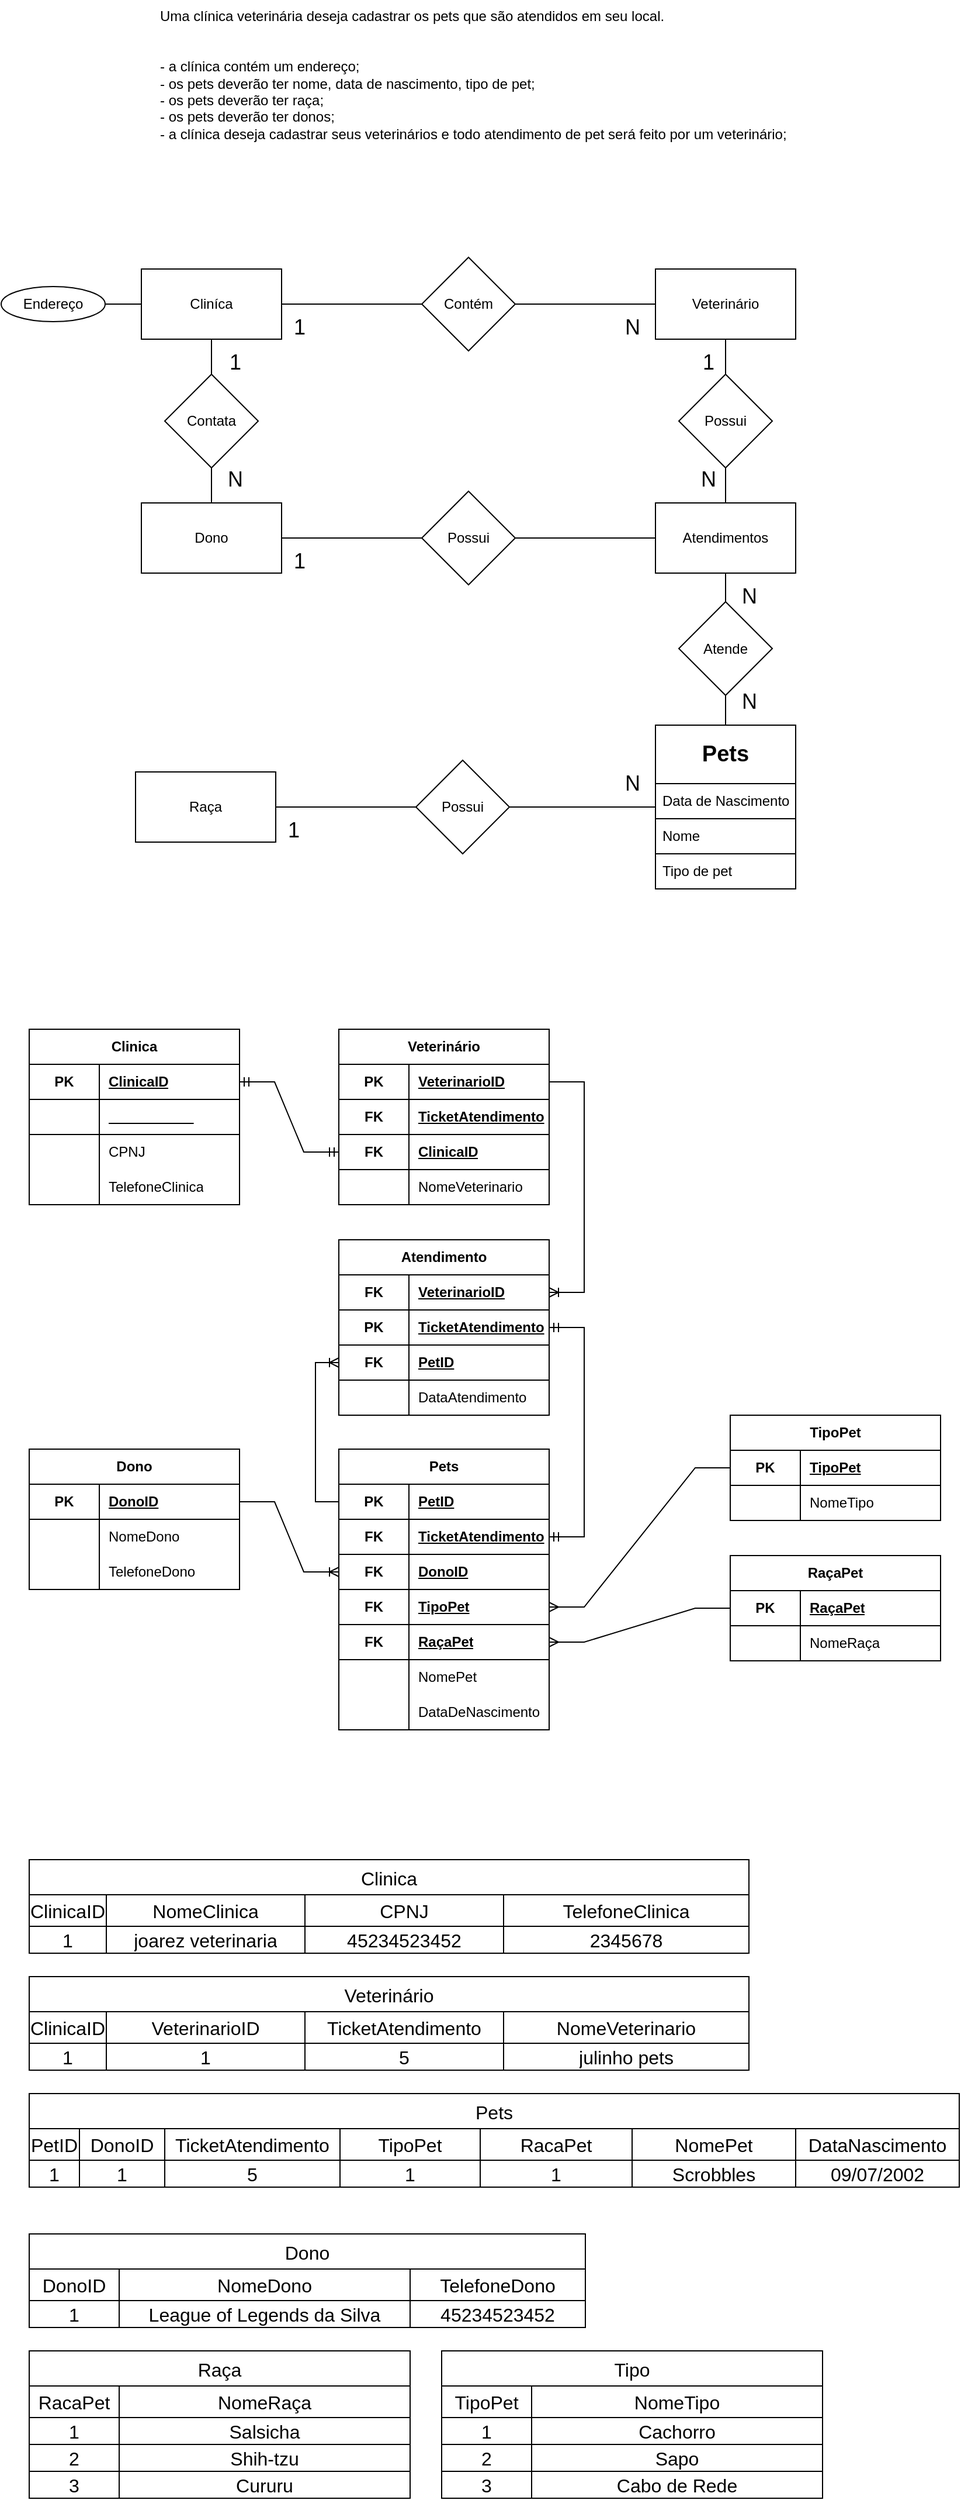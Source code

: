 <mxfile>
    <diagram name="Página-1" id="5r7fJWz8R7R52uC5m7e9">
        <mxGraphModel dx="812" dy="576" grid="1" gridSize="10" guides="1" tooltips="1" connect="1" arrows="1" fold="1" page="1" pageScale="1" pageWidth="827" pageHeight="1169" math="0" shadow="0">
            <root>
                <mxCell id="0"/>
                <mxCell id="1" parent="0"/>
                <mxCell id="o0UoRLenyrjVoCOPFUuR-1" value="Uma clínica veterinária deseja cadastrar os pets que são atendidos em seu local.&#10;&#10;&#10;- a clínica contém um endereço;&#10;- os pets deverão ter nome, data de nascimento, tipo de pet;&#10;- os pets deverão ter raça;&#10;- os pets deverão ter donos;&#10;- a clínica deseja cadastrar seus veterinários e todo atendimento de pet será feito por um veterinário;" style="text;whiteSpace=wrap;" parent="1" vertex="1">
                    <mxGeometry x="134" y="30" width="560" height="150" as="geometry"/>
                </mxCell>
                <mxCell id="o0UoRLenyrjVoCOPFUuR-16" style="edgeStyle=orthogonalEdgeStyle;rounded=0;orthogonalLoop=1;jettySize=auto;html=1;endArrow=none;endFill=0;" parent="1" source="o0UoRLenyrjVoCOPFUuR-2" target="o0UoRLenyrjVoCOPFUuR-7" edge="1">
                    <mxGeometry relative="1" as="geometry"/>
                </mxCell>
                <mxCell id="o0UoRLenyrjVoCOPFUuR-76" style="edgeStyle=orthogonalEdgeStyle;rounded=0;orthogonalLoop=1;jettySize=auto;html=1;endArrow=none;endFill=0;" parent="1" source="o0UoRLenyrjVoCOPFUuR-2" edge="1">
                    <mxGeometry relative="1" as="geometry">
                        <mxPoint x="80" y="290" as="targetPoint"/>
                    </mxGeometry>
                </mxCell>
                <mxCell id="o0UoRLenyrjVoCOPFUuR-2" value="Cliníca" style="rounded=0;whiteSpace=wrap;html=1;" parent="1" vertex="1">
                    <mxGeometry x="120" y="260" width="120" height="60" as="geometry"/>
                </mxCell>
                <mxCell id="o0UoRLenyrjVoCOPFUuR-12" style="edgeStyle=orthogonalEdgeStyle;rounded=0;orthogonalLoop=1;jettySize=auto;html=1;entryX=0.5;entryY=1;entryDx=0;entryDy=0;endArrow=none;endFill=0;" parent="1" edge="1">
                    <mxGeometry relative="1" as="geometry">
                        <mxPoint x="620" y="650" as="sourcePoint"/>
                        <mxPoint x="620" y="620" as="targetPoint"/>
                    </mxGeometry>
                </mxCell>
                <mxCell id="o0UoRLenyrjVoCOPFUuR-14" style="edgeStyle=orthogonalEdgeStyle;rounded=0;orthogonalLoop=1;jettySize=auto;html=1;endArrow=none;endFill=0;" parent="1" source="o0UoRLenyrjVoCOPFUuR-4" target="o0UoRLenyrjVoCOPFUuR-6" edge="1">
                    <mxGeometry relative="1" as="geometry"/>
                </mxCell>
                <mxCell id="o0UoRLenyrjVoCOPFUuR-4" value="Veterinário" style="rounded=0;whiteSpace=wrap;html=1;" parent="1" vertex="1">
                    <mxGeometry x="560" y="260" width="120" height="60" as="geometry"/>
                </mxCell>
                <mxCell id="o0UoRLenyrjVoCOPFUuR-10" style="edgeStyle=orthogonalEdgeStyle;rounded=0;orthogonalLoop=1;jettySize=auto;html=1;entryX=0;entryY=0.5;entryDx=0;entryDy=0;endArrow=none;endFill=0;" parent="1" source="o0UoRLenyrjVoCOPFUuR-5" target="o0UoRLenyrjVoCOPFUuR-9" edge="1">
                    <mxGeometry relative="1" as="geometry"/>
                </mxCell>
                <mxCell id="o0UoRLenyrjVoCOPFUuR-17" style="edgeStyle=orthogonalEdgeStyle;rounded=0;orthogonalLoop=1;jettySize=auto;html=1;endArrow=none;endFill=0;" parent="1" source="o0UoRLenyrjVoCOPFUuR-5" target="o0UoRLenyrjVoCOPFUuR-7" edge="1">
                    <mxGeometry relative="1" as="geometry"/>
                </mxCell>
                <mxCell id="o0UoRLenyrjVoCOPFUuR-5" value="Dono" style="rounded=0;whiteSpace=wrap;html=1;" parent="1" vertex="1">
                    <mxGeometry x="120" y="460" width="120" height="60" as="geometry"/>
                </mxCell>
                <mxCell id="o0UoRLenyrjVoCOPFUuR-15" style="edgeStyle=orthogonalEdgeStyle;rounded=0;orthogonalLoop=1;jettySize=auto;html=1;endArrow=none;endFill=0;" parent="1" source="o0UoRLenyrjVoCOPFUuR-6" target="o0UoRLenyrjVoCOPFUuR-2" edge="1">
                    <mxGeometry relative="1" as="geometry"/>
                </mxCell>
                <mxCell id="o0UoRLenyrjVoCOPFUuR-6" value="Contém" style="rhombus;whiteSpace=wrap;html=1;" parent="1" vertex="1">
                    <mxGeometry x="360" y="250" width="80" height="80" as="geometry"/>
                </mxCell>
                <mxCell id="o0UoRLenyrjVoCOPFUuR-7" value="Contata" style="rhombus;whiteSpace=wrap;html=1;" parent="1" vertex="1">
                    <mxGeometry x="140" y="350" width="80" height="80" as="geometry"/>
                </mxCell>
                <mxCell id="o0UoRLenyrjVoCOPFUuR-13" style="edgeStyle=orthogonalEdgeStyle;rounded=0;orthogonalLoop=1;jettySize=auto;html=1;endArrow=none;endFill=0;" parent="1" source="o0UoRLenyrjVoCOPFUuR-8" target="o0UoRLenyrjVoCOPFUuR-4" edge="1">
                    <mxGeometry relative="1" as="geometry"/>
                </mxCell>
                <mxCell id="o0UoRLenyrjVoCOPFUuR-8" value="Possui" style="rhombus;whiteSpace=wrap;html=1;" parent="1" vertex="1">
                    <mxGeometry x="580" y="350" width="80" height="80" as="geometry"/>
                </mxCell>
                <mxCell id="o0UoRLenyrjVoCOPFUuR-11" style="edgeStyle=orthogonalEdgeStyle;rounded=0;orthogonalLoop=1;jettySize=auto;html=1;exitX=1;exitY=0.5;exitDx=0;exitDy=0;endArrow=none;endFill=0;" parent="1" source="o0UoRLenyrjVoCOPFUuR-9" edge="1">
                    <mxGeometry relative="1" as="geometry">
                        <mxPoint x="560" y="490" as="targetPoint"/>
                    </mxGeometry>
                </mxCell>
                <mxCell id="o0UoRLenyrjVoCOPFUuR-9" value="Possui" style="rhombus;whiteSpace=wrap;html=1;" parent="1" vertex="1">
                    <mxGeometry x="360" y="450" width="80" height="80" as="geometry"/>
                </mxCell>
                <mxCell id="o0UoRLenyrjVoCOPFUuR-18" value="N" style="text;html=1;align=center;verticalAlign=middle;resizable=0;points=[];autosize=1;strokeColor=none;fillColor=none;fontSize=18;" parent="1" vertex="1">
                    <mxGeometry x="520" y="680" width="40" height="40" as="geometry"/>
                </mxCell>
                <mxCell id="o0UoRLenyrjVoCOPFUuR-19" value="N" style="text;html=1;align=center;verticalAlign=middle;resizable=0;points=[];autosize=1;strokeColor=none;fillColor=none;fontSize=18;" parent="1" vertex="1">
                    <mxGeometry x="520" y="290" width="40" height="40" as="geometry"/>
                </mxCell>
                <mxCell id="o0UoRLenyrjVoCOPFUuR-20" value="N" style="text;html=1;align=center;verticalAlign=middle;resizable=0;points=[];autosize=1;strokeColor=none;fillColor=none;fontSize=18;" parent="1" vertex="1">
                    <mxGeometry x="180" y="420" width="40" height="40" as="geometry"/>
                </mxCell>
                <mxCell id="o0UoRLenyrjVoCOPFUuR-21" value="1" style="text;html=1;align=center;verticalAlign=middle;resizable=0;points=[];autosize=1;strokeColor=none;fillColor=none;fontSize=18;" parent="1" vertex="1">
                    <mxGeometry x="185" y="320" width="30" height="40" as="geometry"/>
                </mxCell>
                <mxCell id="o0UoRLenyrjVoCOPFUuR-22" value="1" style="text;html=1;align=center;verticalAlign=middle;resizable=0;points=[];autosize=1;strokeColor=none;fillColor=none;fontSize=18;" parent="1" vertex="1">
                    <mxGeometry x="240" y="290" width="30" height="40" as="geometry"/>
                </mxCell>
                <mxCell id="o0UoRLenyrjVoCOPFUuR-23" value="1" style="text;html=1;align=center;verticalAlign=middle;resizable=0;points=[];autosize=1;strokeColor=none;fillColor=none;fontSize=18;" parent="1" vertex="1">
                    <mxGeometry x="590" y="320" width="30" height="40" as="geometry"/>
                </mxCell>
                <mxCell id="o0UoRLenyrjVoCOPFUuR-24" value="N" style="text;html=1;align=center;verticalAlign=middle;resizable=0;points=[];autosize=1;strokeColor=none;fillColor=none;fontSize=18;" parent="1" vertex="1">
                    <mxGeometry x="585" y="420" width="40" height="40" as="geometry"/>
                </mxCell>
                <mxCell id="o0UoRLenyrjVoCOPFUuR-25" value="1" style="text;html=1;align=center;verticalAlign=middle;resizable=0;points=[];autosize=1;strokeColor=none;fillColor=none;fontSize=18;" parent="1" vertex="1">
                    <mxGeometry x="240" y="490" width="30" height="40" as="geometry"/>
                </mxCell>
                <mxCell id="o0UoRLenyrjVoCOPFUuR-62" value="&lt;font style=&quot;font-size: 19px;&quot;&gt;&lt;b&gt;Pets&lt;/b&gt;&lt;/font&gt;" style="swimlane;fontStyle=0;childLayout=stackLayout;horizontal=1;startSize=50;horizontalStack=0;resizeParent=1;resizeParentMax=0;resizeLast=0;collapsible=1;marginBottom=0;whiteSpace=wrap;html=1;" parent="1" vertex="1">
                    <mxGeometry x="560" y="650" width="120" height="140" as="geometry"/>
                </mxCell>
                <mxCell id="o0UoRLenyrjVoCOPFUuR-63" value="Data de Nascimento" style="text;strokeColor=default;fillColor=none;align=left;verticalAlign=middle;spacingLeft=4;spacingRight=4;overflow=hidden;points=[[0,0.5],[1,0.5]];portConstraint=eastwest;rotatable=0;whiteSpace=wrap;html=1;" parent="o0UoRLenyrjVoCOPFUuR-62" vertex="1">
                    <mxGeometry y="50" width="120" height="30" as="geometry"/>
                </mxCell>
                <mxCell id="o0UoRLenyrjVoCOPFUuR-64" value="Nome" style="text;strokeColor=default;fillColor=none;align=left;verticalAlign=middle;spacingLeft=4;spacingRight=4;overflow=hidden;points=[[0,0.5],[1,0.5]];portConstraint=eastwest;rotatable=0;whiteSpace=wrap;html=1;" parent="o0UoRLenyrjVoCOPFUuR-62" vertex="1">
                    <mxGeometry y="80" width="120" height="30" as="geometry"/>
                </mxCell>
                <mxCell id="o0UoRLenyrjVoCOPFUuR-65" value="Tipo de pet" style="text;strokeColor=default;fillColor=none;align=left;verticalAlign=middle;spacingLeft=4;spacingRight=4;overflow=hidden;points=[[0,0.5],[1,0.5]];portConstraint=eastwest;rotatable=0;whiteSpace=wrap;html=1;" parent="o0UoRLenyrjVoCOPFUuR-62" vertex="1">
                    <mxGeometry y="110" width="120" height="30" as="geometry"/>
                </mxCell>
                <mxCell id="o0UoRLenyrjVoCOPFUuR-69" style="edgeStyle=orthogonalEdgeStyle;rounded=0;orthogonalLoop=1;jettySize=auto;html=1;endArrow=none;endFill=0;exitX=1;exitY=0.5;exitDx=0;exitDy=0;entryX=0;entryY=0.5;entryDx=0;entryDy=0;" parent="1" source="o0UoRLenyrjVoCOPFUuR-67" target="o0UoRLenyrjVoCOPFUuR-68" edge="1">
                    <mxGeometry relative="1" as="geometry">
                        <mxPoint x="349" y="720" as="sourcePoint"/>
                        <mxPoint x="385" y="680" as="targetPoint"/>
                    </mxGeometry>
                </mxCell>
                <mxCell id="o0UoRLenyrjVoCOPFUuR-67" value="Raça" style="rounded=0;whiteSpace=wrap;html=1;" parent="1" vertex="1">
                    <mxGeometry x="115" y="690" width="120" height="60" as="geometry"/>
                </mxCell>
                <mxCell id="o0UoRLenyrjVoCOPFUuR-68" value="Possui" style="rhombus;whiteSpace=wrap;html=1;" parent="1" vertex="1">
                    <mxGeometry x="355" y="680" width="80" height="80" as="geometry"/>
                </mxCell>
                <mxCell id="o0UoRLenyrjVoCOPFUuR-71" style="edgeStyle=orthogonalEdgeStyle;rounded=0;orthogonalLoop=1;jettySize=auto;html=1;endArrow=none;endFill=0;" parent="1" source="o0UoRLenyrjVoCOPFUuR-62" target="o0UoRLenyrjVoCOPFUuR-68" edge="1">
                    <mxGeometry relative="1" as="geometry">
                        <Array as="points">
                            <mxPoint x="620" y="720"/>
                        </Array>
                    </mxGeometry>
                </mxCell>
                <mxCell id="o0UoRLenyrjVoCOPFUuR-74" value="N" style="text;html=1;align=center;verticalAlign=middle;resizable=0;points=[];autosize=1;strokeColor=none;fillColor=none;fontSize=18;" parent="1" vertex="1">
                    <mxGeometry x="620" y="610" width="40" height="40" as="geometry"/>
                </mxCell>
                <mxCell id="o0UoRLenyrjVoCOPFUuR-75" value="1" style="text;html=1;align=center;verticalAlign=middle;resizable=0;points=[];autosize=1;strokeColor=none;fillColor=none;fontSize=18;" parent="1" vertex="1">
                    <mxGeometry x="235" y="720" width="30" height="40" as="geometry"/>
                </mxCell>
                <mxCell id="o0UoRLenyrjVoCOPFUuR-77" value="Endereço" style="ellipse;whiteSpace=wrap;html=1;" parent="1" vertex="1">
                    <mxGeometry y="275" width="89" height="30" as="geometry"/>
                </mxCell>
                <mxCell id="nZOOJRTpL2OnQsQw5KY8-1" value="Dono" style="shape=table;startSize=30;container=1;collapsible=1;childLayout=tableLayout;fixedRows=1;rowLines=0;fontStyle=1;align=center;resizeLast=1;html=1;whiteSpace=wrap;" parent="1" vertex="1">
                    <mxGeometry x="24" y="1269" width="180" height="120" as="geometry"/>
                </mxCell>
                <mxCell id="nZOOJRTpL2OnQsQw5KY8-5" value="" style="shape=tableRow;horizontal=0;startSize=0;swimlaneHead=0;swimlaneBody=0;fillColor=none;collapsible=0;dropTarget=0;points=[[0,0.5],[1,0.5]];portConstraint=eastwest;top=0;left=0;right=0;bottom=1;html=1;" parent="nZOOJRTpL2OnQsQw5KY8-1" vertex="1">
                    <mxGeometry y="30" width="180" height="30" as="geometry"/>
                </mxCell>
                <mxCell id="nZOOJRTpL2OnQsQw5KY8-6" value="PK" style="shape=partialRectangle;connectable=0;fillColor=none;top=0;left=0;bottom=0;right=0;fontStyle=1;overflow=hidden;html=1;whiteSpace=wrap;" parent="nZOOJRTpL2OnQsQw5KY8-5" vertex="1">
                    <mxGeometry width="60" height="30" as="geometry">
                        <mxRectangle width="60" height="30" as="alternateBounds"/>
                    </mxGeometry>
                </mxCell>
                <mxCell id="nZOOJRTpL2OnQsQw5KY8-7" value="DonoID" style="shape=partialRectangle;connectable=0;fillColor=none;top=0;left=0;bottom=0;right=0;align=left;spacingLeft=6;fontStyle=5;overflow=hidden;html=1;whiteSpace=wrap;" parent="nZOOJRTpL2OnQsQw5KY8-5" vertex="1">
                    <mxGeometry x="60" width="120" height="30" as="geometry">
                        <mxRectangle width="120" height="30" as="alternateBounds"/>
                    </mxGeometry>
                </mxCell>
                <mxCell id="nZOOJRTpL2OnQsQw5KY8-8" value="" style="shape=tableRow;horizontal=0;startSize=0;swimlaneHead=0;swimlaneBody=0;fillColor=none;collapsible=0;dropTarget=0;points=[[0,0.5],[1,0.5]];portConstraint=eastwest;top=0;left=0;right=0;bottom=0;html=1;" parent="nZOOJRTpL2OnQsQw5KY8-1" vertex="1">
                    <mxGeometry y="60" width="180" height="30" as="geometry"/>
                </mxCell>
                <mxCell id="nZOOJRTpL2OnQsQw5KY8-9" value="" style="shape=partialRectangle;connectable=0;fillColor=none;top=0;left=0;bottom=0;right=0;editable=1;overflow=hidden;html=1;whiteSpace=wrap;" parent="nZOOJRTpL2OnQsQw5KY8-8" vertex="1">
                    <mxGeometry width="60" height="30" as="geometry">
                        <mxRectangle width="60" height="30" as="alternateBounds"/>
                    </mxGeometry>
                </mxCell>
                <mxCell id="nZOOJRTpL2OnQsQw5KY8-10" value="NomeDono" style="shape=partialRectangle;connectable=0;fillColor=none;top=0;left=0;bottom=0;right=0;align=left;spacingLeft=6;overflow=hidden;html=1;whiteSpace=wrap;" parent="nZOOJRTpL2OnQsQw5KY8-8" vertex="1">
                    <mxGeometry x="60" width="120" height="30" as="geometry">
                        <mxRectangle width="120" height="30" as="alternateBounds"/>
                    </mxGeometry>
                </mxCell>
                <mxCell id="nZOOJRTpL2OnQsQw5KY8-11" value="" style="shape=tableRow;horizontal=0;startSize=0;swimlaneHead=0;swimlaneBody=0;fillColor=none;collapsible=0;dropTarget=0;points=[[0,0.5],[1,0.5]];portConstraint=eastwest;top=0;left=0;right=0;bottom=0;html=1;" parent="nZOOJRTpL2OnQsQw5KY8-1" vertex="1">
                    <mxGeometry y="90" width="180" height="30" as="geometry"/>
                </mxCell>
                <mxCell id="nZOOJRTpL2OnQsQw5KY8-12" value="" style="shape=partialRectangle;connectable=0;fillColor=none;top=0;left=0;bottom=0;right=0;editable=1;overflow=hidden;html=1;whiteSpace=wrap;" parent="nZOOJRTpL2OnQsQw5KY8-11" vertex="1">
                    <mxGeometry width="60" height="30" as="geometry">
                        <mxRectangle width="60" height="30" as="alternateBounds"/>
                    </mxGeometry>
                </mxCell>
                <mxCell id="nZOOJRTpL2OnQsQw5KY8-13" value="TelefoneDono" style="shape=partialRectangle;connectable=0;fillColor=none;top=0;left=0;bottom=0;right=0;align=left;spacingLeft=6;overflow=hidden;html=1;whiteSpace=wrap;" parent="nZOOJRTpL2OnQsQw5KY8-11" vertex="1">
                    <mxGeometry x="60" width="120" height="30" as="geometry">
                        <mxRectangle width="120" height="30" as="alternateBounds"/>
                    </mxGeometry>
                </mxCell>
                <mxCell id="nZOOJRTpL2OnQsQw5KY8-14" value="Clinica" style="shape=table;startSize=30;container=1;collapsible=1;childLayout=tableLayout;fixedRows=1;rowLines=0;fontStyle=1;align=center;resizeLast=1;html=1;whiteSpace=wrap;" parent="1" vertex="1">
                    <mxGeometry x="24" y="910" width="180" height="150" as="geometry"/>
                </mxCell>
                <mxCell id="nZOOJRTpL2OnQsQw5KY8-15" value="" style="shape=tableRow;horizontal=0;startSize=0;swimlaneHead=0;swimlaneBody=0;fillColor=none;collapsible=0;dropTarget=0;points=[[0,0.5],[1,0.5]];portConstraint=eastwest;top=0;left=0;right=0;bottom=1;html=1;" parent="nZOOJRTpL2OnQsQw5KY8-14" vertex="1">
                    <mxGeometry y="30" width="180" height="30" as="geometry"/>
                </mxCell>
                <mxCell id="nZOOJRTpL2OnQsQw5KY8-16" value="PK" style="shape=partialRectangle;connectable=0;fillColor=none;top=0;left=0;bottom=0;right=0;fontStyle=1;overflow=hidden;html=1;whiteSpace=wrap;" parent="nZOOJRTpL2OnQsQw5KY8-15" vertex="1">
                    <mxGeometry width="60" height="30" as="geometry">
                        <mxRectangle width="60" height="30" as="alternateBounds"/>
                    </mxGeometry>
                </mxCell>
                <mxCell id="nZOOJRTpL2OnQsQw5KY8-17" value="ClinicaID" style="shape=partialRectangle;connectable=0;fillColor=none;top=0;left=0;bottom=0;right=0;align=left;spacingLeft=6;fontStyle=5;overflow=hidden;html=1;whiteSpace=wrap;" parent="nZOOJRTpL2OnQsQw5KY8-15" vertex="1">
                    <mxGeometry x="60" width="120" height="30" as="geometry">
                        <mxRectangle width="120" height="30" as="alternateBounds"/>
                    </mxGeometry>
                </mxCell>
                <mxCell id="nZOOJRTpL2OnQsQw5KY8-90" style="shape=tableRow;horizontal=0;startSize=0;swimlaneHead=0;swimlaneBody=0;fillColor=none;collapsible=0;dropTarget=0;points=[[0,0.5],[1,0.5]];portConstraint=eastwest;top=0;left=0;right=0;bottom=1;html=1;" parent="nZOOJRTpL2OnQsQw5KY8-14" vertex="1">
                    <mxGeometry y="60" width="180" height="30" as="geometry"/>
                </mxCell>
                <mxCell id="nZOOJRTpL2OnQsQw5KY8-91" style="shape=partialRectangle;connectable=0;fillColor=none;top=0;left=0;bottom=0;right=0;fontStyle=1;overflow=hidden;html=1;whiteSpace=wrap;" parent="nZOOJRTpL2OnQsQw5KY8-90" vertex="1">
                    <mxGeometry width="60" height="30" as="geometry">
                        <mxRectangle width="60" height="30" as="alternateBounds"/>
                    </mxGeometry>
                </mxCell>
                <mxCell id="nZOOJRTpL2OnQsQw5KY8-92" value="&lt;span style=&quot;font-family: Helvetica; font-size: 12px; font-style: normal; font-variant-ligatures: normal; font-variant-caps: normal; font-weight: 700; letter-spacing: normal; orphans: 2; text-align: left; text-indent: 0px; text-transform: none; widows: 2; word-spacing: 0px; -webkit-text-stroke-width: 0px; text-decoration: underline; float: none; display: inline !important;&quot;&gt;&lt;font color=&quot;#ffffff&quot;&gt;NomeClinica&lt;/font&gt;&lt;/span&gt;" style="shape=partialRectangle;connectable=0;fillColor=none;top=0;left=0;bottom=0;right=0;align=left;spacingLeft=6;fontStyle=5;overflow=hidden;html=1;whiteSpace=wrap;strokeColor=none;shadow=0;" parent="nZOOJRTpL2OnQsQw5KY8-90" vertex="1">
                    <mxGeometry x="60" width="120" height="30" as="geometry">
                        <mxRectangle width="120" height="30" as="alternateBounds"/>
                    </mxGeometry>
                </mxCell>
                <mxCell id="nZOOJRTpL2OnQsQw5KY8-18" value="" style="shape=tableRow;horizontal=0;startSize=0;swimlaneHead=0;swimlaneBody=0;fillColor=none;collapsible=0;dropTarget=0;points=[[0,0.5],[1,0.5]];portConstraint=eastwest;top=0;left=0;right=0;bottom=0;html=1;" parent="nZOOJRTpL2OnQsQw5KY8-14" vertex="1">
                    <mxGeometry y="90" width="180" height="30" as="geometry"/>
                </mxCell>
                <mxCell id="nZOOJRTpL2OnQsQw5KY8-19" value="" style="shape=partialRectangle;connectable=0;fillColor=none;top=0;left=0;bottom=0;right=0;editable=1;overflow=hidden;html=1;whiteSpace=wrap;" parent="nZOOJRTpL2OnQsQw5KY8-18" vertex="1">
                    <mxGeometry width="60" height="30" as="geometry">
                        <mxRectangle width="60" height="30" as="alternateBounds"/>
                    </mxGeometry>
                </mxCell>
                <mxCell id="nZOOJRTpL2OnQsQw5KY8-20" value="CPNJ" style="shape=partialRectangle;connectable=0;fillColor=none;top=0;left=0;bottom=0;right=0;align=left;spacingLeft=6;overflow=hidden;html=1;whiteSpace=wrap;" parent="nZOOJRTpL2OnQsQw5KY8-18" vertex="1">
                    <mxGeometry x="60" width="120" height="30" as="geometry">
                        <mxRectangle width="120" height="30" as="alternateBounds"/>
                    </mxGeometry>
                </mxCell>
                <mxCell id="nZOOJRTpL2OnQsQw5KY8-21" value="" style="shape=tableRow;horizontal=0;startSize=0;swimlaneHead=0;swimlaneBody=0;fillColor=none;collapsible=0;dropTarget=0;points=[[0,0.5],[1,0.5]];portConstraint=eastwest;top=0;left=0;right=0;bottom=0;html=1;" parent="nZOOJRTpL2OnQsQw5KY8-14" vertex="1">
                    <mxGeometry y="120" width="180" height="30" as="geometry"/>
                </mxCell>
                <mxCell id="nZOOJRTpL2OnQsQw5KY8-22" value="" style="shape=partialRectangle;connectable=0;fillColor=none;top=0;left=0;bottom=0;right=0;editable=1;overflow=hidden;html=1;whiteSpace=wrap;" parent="nZOOJRTpL2OnQsQw5KY8-21" vertex="1">
                    <mxGeometry width="60" height="30" as="geometry">
                        <mxRectangle width="60" height="30" as="alternateBounds"/>
                    </mxGeometry>
                </mxCell>
                <mxCell id="nZOOJRTpL2OnQsQw5KY8-23" value="TelefoneClinica" style="shape=partialRectangle;connectable=0;fillColor=none;top=0;left=0;bottom=0;right=0;align=left;spacingLeft=6;overflow=hidden;html=1;whiteSpace=wrap;" parent="nZOOJRTpL2OnQsQw5KY8-21" vertex="1">
                    <mxGeometry x="60" width="120" height="30" as="geometry">
                        <mxRectangle width="120" height="30" as="alternateBounds"/>
                    </mxGeometry>
                </mxCell>
                <mxCell id="nZOOJRTpL2OnQsQw5KY8-24" value="Veterinário" style="shape=table;startSize=30;container=1;collapsible=1;childLayout=tableLayout;fixedRows=1;rowLines=0;fontStyle=1;align=center;resizeLast=1;html=1;whiteSpace=wrap;" parent="1" vertex="1">
                    <mxGeometry x="289" y="910" width="180" height="150" as="geometry"/>
                </mxCell>
                <mxCell id="nZOOJRTpL2OnQsQw5KY8-25" value="" style="shape=tableRow;horizontal=0;startSize=0;swimlaneHead=0;swimlaneBody=0;fillColor=none;collapsible=0;dropTarget=0;points=[[0,0.5],[1,0.5]];portConstraint=eastwest;top=0;left=0;right=0;bottom=1;html=1;" parent="nZOOJRTpL2OnQsQw5KY8-24" vertex="1">
                    <mxGeometry y="30" width="180" height="30" as="geometry"/>
                </mxCell>
                <mxCell id="nZOOJRTpL2OnQsQw5KY8-26" value="PK" style="shape=partialRectangle;connectable=0;fillColor=none;top=0;left=0;bottom=0;right=0;fontStyle=1;overflow=hidden;html=1;whiteSpace=wrap;" parent="nZOOJRTpL2OnQsQw5KY8-25" vertex="1">
                    <mxGeometry width="60" height="30" as="geometry">
                        <mxRectangle width="60" height="30" as="alternateBounds"/>
                    </mxGeometry>
                </mxCell>
                <mxCell id="nZOOJRTpL2OnQsQw5KY8-27" value="VeterinarioID" style="shape=partialRectangle;connectable=0;fillColor=none;top=0;left=0;bottom=0;right=0;align=left;spacingLeft=6;fontStyle=5;overflow=hidden;html=1;whiteSpace=wrap;" parent="nZOOJRTpL2OnQsQw5KY8-25" vertex="1">
                    <mxGeometry x="60" width="120" height="30" as="geometry">
                        <mxRectangle width="120" height="30" as="alternateBounds"/>
                    </mxGeometry>
                </mxCell>
                <mxCell id="nZOOJRTpL2OnQsQw5KY8-53" style="shape=tableRow;horizontal=0;startSize=0;swimlaneHead=0;swimlaneBody=0;fillColor=none;collapsible=0;dropTarget=0;points=[[0,0.5],[1,0.5]];portConstraint=eastwest;top=0;left=0;right=0;bottom=1;html=1;" parent="nZOOJRTpL2OnQsQw5KY8-24" vertex="1">
                    <mxGeometry y="60" width="180" height="30" as="geometry"/>
                </mxCell>
                <mxCell id="nZOOJRTpL2OnQsQw5KY8-54" value="FK" style="shape=partialRectangle;connectable=0;fillColor=none;top=0;left=0;bottom=0;right=0;fontStyle=1;overflow=hidden;html=1;whiteSpace=wrap;" parent="nZOOJRTpL2OnQsQw5KY8-53" vertex="1">
                    <mxGeometry width="60" height="30" as="geometry">
                        <mxRectangle width="60" height="30" as="alternateBounds"/>
                    </mxGeometry>
                </mxCell>
                <mxCell id="nZOOJRTpL2OnQsQw5KY8-55" value="TicketAtendimento" style="shape=partialRectangle;connectable=0;fillColor=none;top=0;left=0;bottom=0;right=0;align=left;spacingLeft=6;fontStyle=5;overflow=hidden;html=1;whiteSpace=wrap;" parent="nZOOJRTpL2OnQsQw5KY8-53" vertex="1">
                    <mxGeometry x="60" width="120" height="30" as="geometry">
                        <mxRectangle width="120" height="30" as="alternateBounds"/>
                    </mxGeometry>
                </mxCell>
                <mxCell id="nZOOJRTpL2OnQsQw5KY8-87" style="shape=tableRow;horizontal=0;startSize=0;swimlaneHead=0;swimlaneBody=0;fillColor=none;collapsible=0;dropTarget=0;points=[[0,0.5],[1,0.5]];portConstraint=eastwest;top=0;left=0;right=0;bottom=1;html=1;" parent="nZOOJRTpL2OnQsQw5KY8-24" vertex="1">
                    <mxGeometry y="90" width="180" height="30" as="geometry"/>
                </mxCell>
                <mxCell id="nZOOJRTpL2OnQsQw5KY8-88" value="FK" style="shape=partialRectangle;connectable=0;fillColor=none;top=0;left=0;bottom=0;right=0;fontStyle=1;overflow=hidden;html=1;whiteSpace=wrap;" parent="nZOOJRTpL2OnQsQw5KY8-87" vertex="1">
                    <mxGeometry width="60" height="30" as="geometry">
                        <mxRectangle width="60" height="30" as="alternateBounds"/>
                    </mxGeometry>
                </mxCell>
                <mxCell id="nZOOJRTpL2OnQsQw5KY8-89" value="ClinicaID" style="shape=partialRectangle;connectable=0;fillColor=none;top=0;left=0;bottom=0;right=0;align=left;spacingLeft=6;fontStyle=5;overflow=hidden;html=1;whiteSpace=wrap;" parent="nZOOJRTpL2OnQsQw5KY8-87" vertex="1">
                    <mxGeometry x="60" width="120" height="30" as="geometry">
                        <mxRectangle width="120" height="30" as="alternateBounds"/>
                    </mxGeometry>
                </mxCell>
                <mxCell id="nZOOJRTpL2OnQsQw5KY8-28" value="" style="shape=tableRow;horizontal=0;startSize=0;swimlaneHead=0;swimlaneBody=0;fillColor=none;collapsible=0;dropTarget=0;points=[[0,0.5],[1,0.5]];portConstraint=eastwest;top=0;left=0;right=0;bottom=0;html=1;" parent="nZOOJRTpL2OnQsQw5KY8-24" vertex="1">
                    <mxGeometry y="120" width="180" height="30" as="geometry"/>
                </mxCell>
                <mxCell id="nZOOJRTpL2OnQsQw5KY8-29" value="" style="shape=partialRectangle;connectable=0;fillColor=none;top=0;left=0;bottom=0;right=0;editable=1;overflow=hidden;html=1;whiteSpace=wrap;" parent="nZOOJRTpL2OnQsQw5KY8-28" vertex="1">
                    <mxGeometry width="60" height="30" as="geometry">
                        <mxRectangle width="60" height="30" as="alternateBounds"/>
                    </mxGeometry>
                </mxCell>
                <mxCell id="nZOOJRTpL2OnQsQw5KY8-30" value="NomeVeterinario" style="shape=partialRectangle;connectable=0;fillColor=none;top=0;left=0;bottom=0;right=0;align=left;spacingLeft=6;overflow=hidden;html=1;whiteSpace=wrap;" parent="nZOOJRTpL2OnQsQw5KY8-28" vertex="1">
                    <mxGeometry x="60" width="120" height="30" as="geometry">
                        <mxRectangle width="120" height="30" as="alternateBounds"/>
                    </mxGeometry>
                </mxCell>
                <mxCell id="nZOOJRTpL2OnQsQw5KY8-34" value="Pets" style="shape=table;startSize=30;container=1;collapsible=1;childLayout=tableLayout;fixedRows=1;rowLines=0;fontStyle=1;align=center;resizeLast=1;html=1;whiteSpace=wrap;" parent="1" vertex="1">
                    <mxGeometry x="289" y="1269" width="180" height="240" as="geometry"/>
                </mxCell>
                <mxCell id="nZOOJRTpL2OnQsQw5KY8-35" value="" style="shape=tableRow;horizontal=0;startSize=0;swimlaneHead=0;swimlaneBody=0;fillColor=none;collapsible=0;dropTarget=0;points=[[0,0.5],[1,0.5]];portConstraint=eastwest;top=0;left=0;right=0;bottom=1;html=1;" parent="nZOOJRTpL2OnQsQw5KY8-34" vertex="1">
                    <mxGeometry y="30" width="180" height="30" as="geometry"/>
                </mxCell>
                <mxCell id="nZOOJRTpL2OnQsQw5KY8-36" value="PK" style="shape=partialRectangle;connectable=0;fillColor=none;top=0;left=0;bottom=0;right=0;fontStyle=1;overflow=hidden;html=1;whiteSpace=wrap;" parent="nZOOJRTpL2OnQsQw5KY8-35" vertex="1">
                    <mxGeometry width="60" height="30" as="geometry">
                        <mxRectangle width="60" height="30" as="alternateBounds"/>
                    </mxGeometry>
                </mxCell>
                <mxCell id="nZOOJRTpL2OnQsQw5KY8-37" value="PetID" style="shape=partialRectangle;connectable=0;fillColor=none;top=0;left=0;bottom=0;right=0;align=left;spacingLeft=6;fontStyle=5;overflow=hidden;html=1;whiteSpace=wrap;" parent="nZOOJRTpL2OnQsQw5KY8-35" vertex="1">
                    <mxGeometry x="60" width="120" height="30" as="geometry">
                        <mxRectangle width="120" height="30" as="alternateBounds"/>
                    </mxGeometry>
                </mxCell>
                <mxCell id="nZOOJRTpL2OnQsQw5KY8-62" style="shape=tableRow;horizontal=0;startSize=0;swimlaneHead=0;swimlaneBody=0;fillColor=none;collapsible=0;dropTarget=0;points=[[0,0.5],[1,0.5]];portConstraint=eastwest;top=0;left=0;right=0;bottom=1;html=1;" parent="nZOOJRTpL2OnQsQw5KY8-34" vertex="1">
                    <mxGeometry y="60" width="180" height="30" as="geometry"/>
                </mxCell>
                <mxCell id="nZOOJRTpL2OnQsQw5KY8-63" value="FK" style="shape=partialRectangle;connectable=0;fillColor=none;top=0;left=0;bottom=0;right=0;fontStyle=1;overflow=hidden;html=1;whiteSpace=wrap;" parent="nZOOJRTpL2OnQsQw5KY8-62" vertex="1">
                    <mxGeometry width="60" height="30" as="geometry">
                        <mxRectangle width="60" height="30" as="alternateBounds"/>
                    </mxGeometry>
                </mxCell>
                <mxCell id="nZOOJRTpL2OnQsQw5KY8-64" value="TicketAtendimento" style="shape=partialRectangle;connectable=0;fillColor=none;top=0;left=0;bottom=0;right=0;align=left;spacingLeft=6;fontStyle=5;overflow=hidden;html=1;whiteSpace=wrap;" parent="nZOOJRTpL2OnQsQw5KY8-62" vertex="1">
                    <mxGeometry x="60" width="120" height="30" as="geometry">
                        <mxRectangle width="120" height="30" as="alternateBounds"/>
                    </mxGeometry>
                </mxCell>
                <mxCell id="nZOOJRTpL2OnQsQw5KY8-44" style="shape=tableRow;horizontal=0;startSize=0;swimlaneHead=0;swimlaneBody=0;fillColor=none;collapsible=0;dropTarget=0;points=[[0,0.5],[1,0.5]];portConstraint=eastwest;top=0;left=0;right=0;bottom=1;html=1;" parent="nZOOJRTpL2OnQsQw5KY8-34" vertex="1">
                    <mxGeometry y="90" width="180" height="30" as="geometry"/>
                </mxCell>
                <mxCell id="nZOOJRTpL2OnQsQw5KY8-45" value="FK" style="shape=partialRectangle;connectable=0;fillColor=none;top=0;left=0;bottom=0;right=0;fontStyle=1;overflow=hidden;html=1;whiteSpace=wrap;" parent="nZOOJRTpL2OnQsQw5KY8-44" vertex="1">
                    <mxGeometry width="60" height="30" as="geometry">
                        <mxRectangle width="60" height="30" as="alternateBounds"/>
                    </mxGeometry>
                </mxCell>
                <mxCell id="nZOOJRTpL2OnQsQw5KY8-46" value="DonoID" style="shape=partialRectangle;connectable=0;fillColor=none;top=0;left=0;bottom=0;right=0;align=left;spacingLeft=6;fontStyle=5;overflow=hidden;html=1;whiteSpace=wrap;" parent="nZOOJRTpL2OnQsQw5KY8-44" vertex="1">
                    <mxGeometry x="60" width="120" height="30" as="geometry">
                        <mxRectangle width="120" height="30" as="alternateBounds"/>
                    </mxGeometry>
                </mxCell>
                <mxCell id="nZOOJRTpL2OnQsQw5KY8-50" style="shape=tableRow;horizontal=0;startSize=0;swimlaneHead=0;swimlaneBody=0;fillColor=none;collapsible=0;dropTarget=0;points=[[0,0.5],[1,0.5]];portConstraint=eastwest;top=0;left=0;right=0;bottom=1;html=1;" parent="nZOOJRTpL2OnQsQw5KY8-34" vertex="1">
                    <mxGeometry y="120" width="180" height="30" as="geometry"/>
                </mxCell>
                <mxCell id="nZOOJRTpL2OnQsQw5KY8-51" value="FK" style="shape=partialRectangle;connectable=0;fillColor=none;top=0;left=0;bottom=0;right=0;fontStyle=1;overflow=hidden;html=1;whiteSpace=wrap;" parent="nZOOJRTpL2OnQsQw5KY8-50" vertex="1">
                    <mxGeometry width="60" height="30" as="geometry">
                        <mxRectangle width="60" height="30" as="alternateBounds"/>
                    </mxGeometry>
                </mxCell>
                <mxCell id="nZOOJRTpL2OnQsQw5KY8-52" value="TipoPet" style="shape=partialRectangle;connectable=0;fillColor=none;top=0;left=0;bottom=0;right=0;align=left;spacingLeft=6;fontStyle=5;overflow=hidden;html=1;whiteSpace=wrap;" parent="nZOOJRTpL2OnQsQw5KY8-50" vertex="1">
                    <mxGeometry x="60" width="120" height="30" as="geometry">
                        <mxRectangle width="120" height="30" as="alternateBounds"/>
                    </mxGeometry>
                </mxCell>
                <mxCell id="nZOOJRTpL2OnQsQw5KY8-47" style="shape=tableRow;horizontal=0;startSize=0;swimlaneHead=0;swimlaneBody=0;fillColor=none;collapsible=0;dropTarget=0;points=[[0,0.5],[1,0.5]];portConstraint=eastwest;top=0;left=0;right=0;bottom=1;html=1;" parent="nZOOJRTpL2OnQsQw5KY8-34" vertex="1">
                    <mxGeometry y="150" width="180" height="30" as="geometry"/>
                </mxCell>
                <mxCell id="nZOOJRTpL2OnQsQw5KY8-48" value="FK" style="shape=partialRectangle;connectable=0;fillColor=none;top=0;left=0;bottom=0;right=0;fontStyle=1;overflow=hidden;html=1;whiteSpace=wrap;" parent="nZOOJRTpL2OnQsQw5KY8-47" vertex="1">
                    <mxGeometry width="60" height="30" as="geometry">
                        <mxRectangle width="60" height="30" as="alternateBounds"/>
                    </mxGeometry>
                </mxCell>
                <mxCell id="nZOOJRTpL2OnQsQw5KY8-49" value="RaçaPet" style="shape=partialRectangle;connectable=0;fillColor=none;top=0;left=0;bottom=0;right=0;align=left;spacingLeft=6;fontStyle=5;overflow=hidden;html=1;whiteSpace=wrap;" parent="nZOOJRTpL2OnQsQw5KY8-47" vertex="1">
                    <mxGeometry x="60" width="120" height="30" as="geometry">
                        <mxRectangle width="120" height="30" as="alternateBounds"/>
                    </mxGeometry>
                </mxCell>
                <mxCell id="nZOOJRTpL2OnQsQw5KY8-38" value="" style="shape=tableRow;horizontal=0;startSize=0;swimlaneHead=0;swimlaneBody=0;fillColor=none;collapsible=0;dropTarget=0;points=[[0,0.5],[1,0.5]];portConstraint=eastwest;top=0;left=0;right=0;bottom=0;html=1;" parent="nZOOJRTpL2OnQsQw5KY8-34" vertex="1">
                    <mxGeometry y="180" width="180" height="30" as="geometry"/>
                </mxCell>
                <mxCell id="nZOOJRTpL2OnQsQw5KY8-39" value="" style="shape=partialRectangle;connectable=0;fillColor=none;top=0;left=0;bottom=0;right=0;editable=1;overflow=hidden;html=1;whiteSpace=wrap;" parent="nZOOJRTpL2OnQsQw5KY8-38" vertex="1">
                    <mxGeometry width="60" height="30" as="geometry">
                        <mxRectangle width="60" height="30" as="alternateBounds"/>
                    </mxGeometry>
                </mxCell>
                <mxCell id="nZOOJRTpL2OnQsQw5KY8-40" value="NomePet" style="shape=partialRectangle;connectable=0;fillColor=none;top=0;left=0;bottom=0;right=0;align=left;spacingLeft=6;overflow=hidden;html=1;whiteSpace=wrap;" parent="nZOOJRTpL2OnQsQw5KY8-38" vertex="1">
                    <mxGeometry x="60" width="120" height="30" as="geometry">
                        <mxRectangle width="120" height="30" as="alternateBounds"/>
                    </mxGeometry>
                </mxCell>
                <mxCell id="nZOOJRTpL2OnQsQw5KY8-41" value="" style="shape=tableRow;horizontal=0;startSize=0;swimlaneHead=0;swimlaneBody=0;fillColor=none;collapsible=0;dropTarget=0;points=[[0,0.5],[1,0.5]];portConstraint=eastwest;top=0;left=0;right=0;bottom=0;html=1;" parent="nZOOJRTpL2OnQsQw5KY8-34" vertex="1">
                    <mxGeometry y="210" width="180" height="30" as="geometry"/>
                </mxCell>
                <mxCell id="nZOOJRTpL2OnQsQw5KY8-42" value="" style="shape=partialRectangle;connectable=0;fillColor=none;top=0;left=0;bottom=0;right=0;editable=1;overflow=hidden;html=1;whiteSpace=wrap;" parent="nZOOJRTpL2OnQsQw5KY8-41" vertex="1">
                    <mxGeometry width="60" height="30" as="geometry">
                        <mxRectangle width="60" height="30" as="alternateBounds"/>
                    </mxGeometry>
                </mxCell>
                <mxCell id="nZOOJRTpL2OnQsQw5KY8-43" value="DataDeNascimento" style="shape=partialRectangle;connectable=0;fillColor=none;top=0;left=0;bottom=0;right=0;align=left;spacingLeft=6;overflow=hidden;html=1;whiteSpace=wrap;" parent="nZOOJRTpL2OnQsQw5KY8-41" vertex="1">
                    <mxGeometry x="60" width="120" height="30" as="geometry">
                        <mxRectangle width="120" height="30" as="alternateBounds"/>
                    </mxGeometry>
                </mxCell>
                <mxCell id="nZOOJRTpL2OnQsQw5KY8-65" value="TipoPet" style="shape=table;startSize=30;container=1;collapsible=1;childLayout=tableLayout;fixedRows=1;rowLines=0;fontStyle=1;align=center;resizeLast=1;html=1;whiteSpace=wrap;" parent="1" vertex="1">
                    <mxGeometry x="624" y="1240" width="180" height="90" as="geometry"/>
                </mxCell>
                <mxCell id="nZOOJRTpL2OnQsQw5KY8-66" value="" style="shape=tableRow;horizontal=0;startSize=0;swimlaneHead=0;swimlaneBody=0;fillColor=none;collapsible=0;dropTarget=0;points=[[0,0.5],[1,0.5]];portConstraint=eastwest;top=0;left=0;right=0;bottom=1;html=1;" parent="nZOOJRTpL2OnQsQw5KY8-65" vertex="1">
                    <mxGeometry y="30" width="180" height="30" as="geometry"/>
                </mxCell>
                <mxCell id="nZOOJRTpL2OnQsQw5KY8-67" value="PK" style="shape=partialRectangle;connectable=0;fillColor=none;top=0;left=0;bottom=0;right=0;fontStyle=1;overflow=hidden;html=1;whiteSpace=wrap;" parent="nZOOJRTpL2OnQsQw5KY8-66" vertex="1">
                    <mxGeometry width="60" height="30" as="geometry">
                        <mxRectangle width="60" height="30" as="alternateBounds"/>
                    </mxGeometry>
                </mxCell>
                <mxCell id="nZOOJRTpL2OnQsQw5KY8-68" value="TipoPet" style="shape=partialRectangle;connectable=0;fillColor=none;top=0;left=0;bottom=0;right=0;align=left;spacingLeft=6;fontStyle=5;overflow=hidden;html=1;whiteSpace=wrap;" parent="nZOOJRTpL2OnQsQw5KY8-66" vertex="1">
                    <mxGeometry x="60" width="120" height="30" as="geometry">
                        <mxRectangle width="120" height="30" as="alternateBounds"/>
                    </mxGeometry>
                </mxCell>
                <mxCell id="nZOOJRTpL2OnQsQw5KY8-69" value="" style="shape=tableRow;horizontal=0;startSize=0;swimlaneHead=0;swimlaneBody=0;fillColor=none;collapsible=0;dropTarget=0;points=[[0,0.5],[1,0.5]];portConstraint=eastwest;top=0;left=0;right=0;bottom=0;html=1;" parent="nZOOJRTpL2OnQsQw5KY8-65" vertex="1">
                    <mxGeometry y="60" width="180" height="30" as="geometry"/>
                </mxCell>
                <mxCell id="nZOOJRTpL2OnQsQw5KY8-70" value="" style="shape=partialRectangle;connectable=0;fillColor=none;top=0;left=0;bottom=0;right=0;editable=1;overflow=hidden;html=1;whiteSpace=wrap;" parent="nZOOJRTpL2OnQsQw5KY8-69" vertex="1">
                    <mxGeometry width="60" height="30" as="geometry">
                        <mxRectangle width="60" height="30" as="alternateBounds"/>
                    </mxGeometry>
                </mxCell>
                <mxCell id="nZOOJRTpL2OnQsQw5KY8-71" value="NomeTipo" style="shape=partialRectangle;connectable=0;fillColor=none;top=0;left=0;bottom=0;right=0;align=left;spacingLeft=6;overflow=hidden;html=1;whiteSpace=wrap;" parent="nZOOJRTpL2OnQsQw5KY8-69" vertex="1">
                    <mxGeometry x="60" width="120" height="30" as="geometry">
                        <mxRectangle width="120" height="30" as="alternateBounds"/>
                    </mxGeometry>
                </mxCell>
                <mxCell id="nZOOJRTpL2OnQsQw5KY8-75" value="RaçaPet" style="shape=table;startSize=30;container=1;collapsible=1;childLayout=tableLayout;fixedRows=1;rowLines=0;fontStyle=1;align=center;resizeLast=1;html=1;whiteSpace=wrap;" parent="1" vertex="1">
                    <mxGeometry x="624" y="1360" width="180" height="90" as="geometry"/>
                </mxCell>
                <mxCell id="nZOOJRTpL2OnQsQw5KY8-76" value="" style="shape=tableRow;horizontal=0;startSize=0;swimlaneHead=0;swimlaneBody=0;fillColor=none;collapsible=0;dropTarget=0;points=[[0,0.5],[1,0.5]];portConstraint=eastwest;top=0;left=0;right=0;bottom=1;html=1;" parent="nZOOJRTpL2OnQsQw5KY8-75" vertex="1">
                    <mxGeometry y="30" width="180" height="30" as="geometry"/>
                </mxCell>
                <mxCell id="nZOOJRTpL2OnQsQw5KY8-77" value="PK" style="shape=partialRectangle;connectable=0;fillColor=none;top=0;left=0;bottom=0;right=0;fontStyle=1;overflow=hidden;html=1;whiteSpace=wrap;" parent="nZOOJRTpL2OnQsQw5KY8-76" vertex="1">
                    <mxGeometry width="60" height="30" as="geometry">
                        <mxRectangle width="60" height="30" as="alternateBounds"/>
                    </mxGeometry>
                </mxCell>
                <mxCell id="nZOOJRTpL2OnQsQw5KY8-78" value="RaçaPet" style="shape=partialRectangle;connectable=0;fillColor=none;top=0;left=0;bottom=0;right=0;align=left;spacingLeft=6;fontStyle=5;overflow=hidden;html=1;whiteSpace=wrap;" parent="nZOOJRTpL2OnQsQw5KY8-76" vertex="1">
                    <mxGeometry x="60" width="120" height="30" as="geometry">
                        <mxRectangle width="120" height="30" as="alternateBounds"/>
                    </mxGeometry>
                </mxCell>
                <mxCell id="nZOOJRTpL2OnQsQw5KY8-79" value="" style="shape=tableRow;horizontal=0;startSize=0;swimlaneHead=0;swimlaneBody=0;fillColor=none;collapsible=0;dropTarget=0;points=[[0,0.5],[1,0.5]];portConstraint=eastwest;top=0;left=0;right=0;bottom=0;html=1;" parent="nZOOJRTpL2OnQsQw5KY8-75" vertex="1">
                    <mxGeometry y="60" width="180" height="30" as="geometry"/>
                </mxCell>
                <mxCell id="nZOOJRTpL2OnQsQw5KY8-80" value="" style="shape=partialRectangle;connectable=0;fillColor=none;top=0;left=0;bottom=0;right=0;editable=1;overflow=hidden;html=1;whiteSpace=wrap;" parent="nZOOJRTpL2OnQsQw5KY8-79" vertex="1">
                    <mxGeometry width="60" height="30" as="geometry">
                        <mxRectangle width="60" height="30" as="alternateBounds"/>
                    </mxGeometry>
                </mxCell>
                <mxCell id="nZOOJRTpL2OnQsQw5KY8-81" value="NomeRaça" style="shape=partialRectangle;connectable=0;fillColor=none;top=0;left=0;bottom=0;right=0;align=left;spacingLeft=6;overflow=hidden;html=1;whiteSpace=wrap;" parent="nZOOJRTpL2OnQsQw5KY8-79" vertex="1">
                    <mxGeometry x="60" width="120" height="30" as="geometry">
                        <mxRectangle width="120" height="30" as="alternateBounds"/>
                    </mxGeometry>
                </mxCell>
                <mxCell id="nZOOJRTpL2OnQsQw5KY8-84" value="" style="edgeStyle=entityRelationEdgeStyle;fontSize=12;html=1;endArrow=ERmany;rounded=0;" parent="1" source="nZOOJRTpL2OnQsQw5KY8-76" target="nZOOJRTpL2OnQsQw5KY8-47" edge="1">
                    <mxGeometry width="100" height="100" relative="1" as="geometry">
                        <mxPoint x="410" y="1280" as="sourcePoint"/>
                        <mxPoint x="540" y="1300" as="targetPoint"/>
                    </mxGeometry>
                </mxCell>
                <mxCell id="nZOOJRTpL2OnQsQw5KY8-85" value="" style="edgeStyle=entityRelationEdgeStyle;fontSize=12;html=1;endArrow=ERmany;rounded=0;" parent="1" source="nZOOJRTpL2OnQsQw5KY8-66" target="nZOOJRTpL2OnQsQw5KY8-50" edge="1">
                    <mxGeometry width="100" height="100" relative="1" as="geometry">
                        <mxPoint x="515" y="1264" as="sourcePoint"/>
                        <mxPoint x="550" y="1150" as="targetPoint"/>
                    </mxGeometry>
                </mxCell>
                <mxCell id="nZOOJRTpL2OnQsQw5KY8-86" value="" style="edgeStyle=entityRelationEdgeStyle;fontSize=12;html=1;endArrow=ERoneToMany;rounded=0;" parent="1" source="nZOOJRTpL2OnQsQw5KY8-5" target="nZOOJRTpL2OnQsQw5KY8-44" edge="1">
                    <mxGeometry width="100" height="100" relative="1" as="geometry">
                        <mxPoint x="374" y="1430" as="sourcePoint"/>
                        <mxPoint x="474" y="1330" as="targetPoint"/>
                    </mxGeometry>
                </mxCell>
                <mxCell id="nZOOJRTpL2OnQsQw5KY8-93" value="" style="edgeStyle=entityRelationEdgeStyle;fontSize=12;html=1;endArrow=ERmandOne;startArrow=ERmandOne;rounded=0;" parent="1" source="nZOOJRTpL2OnQsQw5KY8-15" target="nZOOJRTpL2OnQsQw5KY8-87" edge="1">
                    <mxGeometry width="100" height="100" relative="1" as="geometry">
                        <mxPoint x="134.0" y="1040" as="sourcePoint"/>
                        <mxPoint x="34" y="1185" as="targetPoint"/>
                        <Array as="points">
                            <mxPoint x="-106" y="1135"/>
                            <mxPoint x="84" y="1105"/>
                            <mxPoint x="264" y="1175"/>
                            <mxPoint x="54" y="1065"/>
                            <mxPoint x="-86" y="1140"/>
                            <mxPoint x="334" y="1330"/>
                            <mxPoint x="334" y="1095"/>
                            <mxPoint x="-6" y="1115"/>
                            <mxPoint x="64" y="1285"/>
                        </Array>
                    </mxGeometry>
                </mxCell>
                <mxCell id="nZOOJRTpL2OnQsQw5KY8-95" value="Atendimento" style="shape=table;startSize=30;container=1;collapsible=1;childLayout=tableLayout;fixedRows=1;rowLines=0;fontStyle=1;align=center;resizeLast=1;html=1;whiteSpace=wrap;" parent="1" vertex="1">
                    <mxGeometry x="289" y="1090" width="180" height="150" as="geometry"/>
                </mxCell>
                <mxCell id="nZOOJRTpL2OnQsQw5KY8-99" style="shape=tableRow;horizontal=0;startSize=0;swimlaneHead=0;swimlaneBody=0;fillColor=none;collapsible=0;dropTarget=0;points=[[0,0.5],[1,0.5]];portConstraint=eastwest;top=0;left=0;right=0;bottom=1;html=1;" parent="nZOOJRTpL2OnQsQw5KY8-95" vertex="1">
                    <mxGeometry y="30" width="180" height="30" as="geometry"/>
                </mxCell>
                <mxCell id="nZOOJRTpL2OnQsQw5KY8-100" value="FK" style="shape=partialRectangle;connectable=0;fillColor=none;top=0;left=0;bottom=0;right=0;fontStyle=1;overflow=hidden;html=1;whiteSpace=wrap;" parent="nZOOJRTpL2OnQsQw5KY8-99" vertex="1">
                    <mxGeometry width="60" height="30" as="geometry">
                        <mxRectangle width="60" height="30" as="alternateBounds"/>
                    </mxGeometry>
                </mxCell>
                <mxCell id="nZOOJRTpL2OnQsQw5KY8-101" value="VeterinarioID" style="shape=partialRectangle;connectable=0;fillColor=none;top=0;left=0;bottom=0;right=0;align=left;spacingLeft=6;fontStyle=5;overflow=hidden;html=1;whiteSpace=wrap;" parent="nZOOJRTpL2OnQsQw5KY8-99" vertex="1">
                    <mxGeometry x="60" width="120" height="30" as="geometry">
                        <mxRectangle width="120" height="30" as="alternateBounds"/>
                    </mxGeometry>
                </mxCell>
                <mxCell id="nZOOJRTpL2OnQsQw5KY8-96" value="" style="shape=tableRow;horizontal=0;startSize=0;swimlaneHead=0;swimlaneBody=0;fillColor=none;collapsible=0;dropTarget=0;points=[[0,0.5],[1,0.5]];portConstraint=eastwest;top=0;left=0;right=0;bottom=1;html=1;" parent="nZOOJRTpL2OnQsQw5KY8-95" vertex="1">
                    <mxGeometry y="60" width="180" height="30" as="geometry"/>
                </mxCell>
                <mxCell id="nZOOJRTpL2OnQsQw5KY8-97" value="PK" style="shape=partialRectangle;connectable=0;fillColor=none;top=0;left=0;bottom=0;right=0;fontStyle=1;overflow=hidden;html=1;whiteSpace=wrap;" parent="nZOOJRTpL2OnQsQw5KY8-96" vertex="1">
                    <mxGeometry width="60" height="30" as="geometry">
                        <mxRectangle width="60" height="30" as="alternateBounds"/>
                    </mxGeometry>
                </mxCell>
                <mxCell id="nZOOJRTpL2OnQsQw5KY8-98" value="TicketAtendimento" style="shape=partialRectangle;connectable=0;fillColor=none;top=0;left=0;bottom=0;right=0;align=left;spacingLeft=6;fontStyle=5;overflow=hidden;html=1;whiteSpace=wrap;" parent="nZOOJRTpL2OnQsQw5KY8-96" vertex="1">
                    <mxGeometry x="60" width="120" height="30" as="geometry">
                        <mxRectangle width="120" height="30" as="alternateBounds"/>
                    </mxGeometry>
                </mxCell>
                <mxCell id="nZOOJRTpL2OnQsQw5KY8-102" style="shape=tableRow;horizontal=0;startSize=0;swimlaneHead=0;swimlaneBody=0;fillColor=none;collapsible=0;dropTarget=0;points=[[0,0.5],[1,0.5]];portConstraint=eastwest;top=0;left=0;right=0;bottom=1;html=1;" parent="nZOOJRTpL2OnQsQw5KY8-95" vertex="1">
                    <mxGeometry y="90" width="180" height="30" as="geometry"/>
                </mxCell>
                <mxCell id="nZOOJRTpL2OnQsQw5KY8-103" value="FK" style="shape=partialRectangle;connectable=0;fillColor=none;top=0;left=0;bottom=0;right=0;fontStyle=1;overflow=hidden;html=1;whiteSpace=wrap;" parent="nZOOJRTpL2OnQsQw5KY8-102" vertex="1">
                    <mxGeometry width="60" height="30" as="geometry">
                        <mxRectangle width="60" height="30" as="alternateBounds"/>
                    </mxGeometry>
                </mxCell>
                <mxCell id="nZOOJRTpL2OnQsQw5KY8-104" value="PetID" style="shape=partialRectangle;connectable=0;fillColor=none;top=0;left=0;bottom=0;right=0;align=left;spacingLeft=6;fontStyle=5;overflow=hidden;html=1;whiteSpace=wrap;" parent="nZOOJRTpL2OnQsQw5KY8-102" vertex="1">
                    <mxGeometry x="60" width="120" height="30" as="geometry">
                        <mxRectangle width="120" height="30" as="alternateBounds"/>
                    </mxGeometry>
                </mxCell>
                <mxCell id="nZOOJRTpL2OnQsQw5KY8-105" value="" style="shape=tableRow;horizontal=0;startSize=0;swimlaneHead=0;swimlaneBody=0;fillColor=none;collapsible=0;dropTarget=0;points=[[0,0.5],[1,0.5]];portConstraint=eastwest;top=0;left=0;right=0;bottom=0;html=1;" parent="nZOOJRTpL2OnQsQw5KY8-95" vertex="1">
                    <mxGeometry y="120" width="180" height="30" as="geometry"/>
                </mxCell>
                <mxCell id="nZOOJRTpL2OnQsQw5KY8-106" value="" style="shape=partialRectangle;connectable=0;fillColor=none;top=0;left=0;bottom=0;right=0;editable=1;overflow=hidden;html=1;whiteSpace=wrap;" parent="nZOOJRTpL2OnQsQw5KY8-105" vertex="1">
                    <mxGeometry width="60" height="30" as="geometry">
                        <mxRectangle width="60" height="30" as="alternateBounds"/>
                    </mxGeometry>
                </mxCell>
                <mxCell id="nZOOJRTpL2OnQsQw5KY8-107" value="DataAtendimento" style="shape=partialRectangle;connectable=0;fillColor=none;top=0;left=0;bottom=0;right=0;align=left;spacingLeft=6;overflow=hidden;html=1;whiteSpace=wrap;" parent="nZOOJRTpL2OnQsQw5KY8-105" vertex="1">
                    <mxGeometry x="60" width="120" height="30" as="geometry">
                        <mxRectangle width="120" height="30" as="alternateBounds"/>
                    </mxGeometry>
                </mxCell>
                <mxCell id="nZOOJRTpL2OnQsQw5KY8-108" value="" style="edgeStyle=entityRelationEdgeStyle;fontSize=12;html=1;endArrow=ERmandOne;startArrow=ERmandOne;rounded=0;" parent="1" source="nZOOJRTpL2OnQsQw5KY8-62" target="nZOOJRTpL2OnQsQw5KY8-96" edge="1">
                    <mxGeometry width="100" height="100" relative="1" as="geometry">
                        <mxPoint x="424" y="1280" as="sourcePoint"/>
                        <mxPoint x="524" y="1180" as="targetPoint"/>
                    </mxGeometry>
                </mxCell>
                <mxCell id="nZOOJRTpL2OnQsQw5KY8-110" value="" style="edgeStyle=entityRelationEdgeStyle;fontSize=12;html=1;endArrow=ERoneToMany;rounded=0;entryX=1;entryY=0.5;entryDx=0;entryDy=0;" parent="1" source="nZOOJRTpL2OnQsQw5KY8-25" target="nZOOJRTpL2OnQsQw5KY8-99" edge="1">
                    <mxGeometry width="100" height="100" relative="1" as="geometry">
                        <mxPoint x="394" y="1090" as="sourcePoint"/>
                        <mxPoint x="494" y="990" as="targetPoint"/>
                    </mxGeometry>
                </mxCell>
                <mxCell id="nZOOJRTpL2OnQsQw5KY8-112" style="edgeStyle=orthogonalEdgeStyle;rounded=0;orthogonalLoop=1;jettySize=auto;html=1;entryX=0;entryY=0.5;entryDx=0;entryDy=0;endArrow=none;endFill=0;startArrow=ERoneToMany;startFill=0;" parent="1" source="nZOOJRTpL2OnQsQw5KY8-102" target="nZOOJRTpL2OnQsQw5KY8-35" edge="1">
                    <mxGeometry relative="1" as="geometry"/>
                </mxCell>
                <mxCell id="oZSVa3JbEW2nved-G5Q_-1" value="Clinica" style="shape=table;startSize=30;container=1;collapsible=0;childLayout=tableLayout;strokeColor=default;fontSize=16;" parent="1" vertex="1">
                    <mxGeometry x="24" y="1620" width="616" height="80" as="geometry"/>
                </mxCell>
                <mxCell id="oZSVa3JbEW2nved-G5Q_-2" value="" style="shape=tableRow;horizontal=0;startSize=0;swimlaneHead=0;swimlaneBody=0;strokeColor=inherit;top=0;left=0;bottom=0;right=0;collapsible=0;dropTarget=0;fillColor=none;points=[[0,0.5],[1,0.5]];portConstraint=eastwest;fontSize=16;" parent="oZSVa3JbEW2nved-G5Q_-1" vertex="1">
                    <mxGeometry y="30" width="616" height="27" as="geometry"/>
                </mxCell>
                <mxCell id="oZSVa3JbEW2nved-G5Q_-3" value="ClinicaID" style="shape=partialRectangle;html=1;whiteSpace=wrap;connectable=0;strokeColor=inherit;overflow=hidden;fillColor=none;top=0;left=0;bottom=0;right=0;pointerEvents=1;fontSize=16;" parent="oZSVa3JbEW2nved-G5Q_-2" vertex="1">
                    <mxGeometry width="66" height="27" as="geometry">
                        <mxRectangle width="66" height="27" as="alternateBounds"/>
                    </mxGeometry>
                </mxCell>
                <mxCell id="oZSVa3JbEW2nved-G5Q_-4" value="NomeClinica" style="shape=partialRectangle;html=1;whiteSpace=wrap;connectable=0;strokeColor=inherit;overflow=hidden;fillColor=none;top=0;left=0;bottom=0;right=0;pointerEvents=1;fontSize=16;" parent="oZSVa3JbEW2nved-G5Q_-2" vertex="1">
                    <mxGeometry x="66" width="170" height="27" as="geometry">
                        <mxRectangle width="170" height="27" as="alternateBounds"/>
                    </mxGeometry>
                </mxCell>
                <mxCell id="oZSVa3JbEW2nved-G5Q_-5" value="CPNJ" style="shape=partialRectangle;html=1;whiteSpace=wrap;connectable=0;strokeColor=inherit;overflow=hidden;fillColor=none;top=0;left=0;bottom=0;right=0;pointerEvents=1;fontSize=16;" parent="oZSVa3JbEW2nved-G5Q_-2" vertex="1">
                    <mxGeometry x="236" width="170" height="27" as="geometry">
                        <mxRectangle width="170" height="27" as="alternateBounds"/>
                    </mxGeometry>
                </mxCell>
                <mxCell id="oZSVa3JbEW2nved-G5Q_-6" value="TelefoneClinica" style="shape=partialRectangle;html=1;whiteSpace=wrap;connectable=0;strokeColor=inherit;overflow=hidden;fillColor=none;top=0;left=0;bottom=0;right=0;pointerEvents=1;fontSize=16;" parent="oZSVa3JbEW2nved-G5Q_-2" vertex="1">
                    <mxGeometry x="406" width="210" height="27" as="geometry">
                        <mxRectangle width="210" height="27" as="alternateBounds"/>
                    </mxGeometry>
                </mxCell>
                <mxCell id="oZSVa3JbEW2nved-G5Q_-7" value="" style="shape=tableRow;horizontal=0;startSize=0;swimlaneHead=0;swimlaneBody=0;strokeColor=inherit;top=0;left=0;bottom=0;right=0;collapsible=0;dropTarget=0;fillColor=none;points=[[0,0.5],[1,0.5]];portConstraint=eastwest;fontSize=16;" parent="oZSVa3JbEW2nved-G5Q_-1" vertex="1">
                    <mxGeometry y="57" width="616" height="23" as="geometry"/>
                </mxCell>
                <mxCell id="oZSVa3JbEW2nved-G5Q_-8" value="1" style="shape=partialRectangle;html=1;whiteSpace=wrap;connectable=0;strokeColor=inherit;overflow=hidden;fillColor=none;top=0;left=0;bottom=0;right=0;pointerEvents=1;fontSize=16;" parent="oZSVa3JbEW2nved-G5Q_-7" vertex="1">
                    <mxGeometry width="66" height="23" as="geometry">
                        <mxRectangle width="66" height="23" as="alternateBounds"/>
                    </mxGeometry>
                </mxCell>
                <mxCell id="oZSVa3JbEW2nved-G5Q_-9" value="joarez veterinaria" style="shape=partialRectangle;html=1;whiteSpace=wrap;connectable=0;strokeColor=inherit;overflow=hidden;fillColor=none;top=0;left=0;bottom=0;right=0;pointerEvents=1;fontSize=16;" parent="oZSVa3JbEW2nved-G5Q_-7" vertex="1">
                    <mxGeometry x="66" width="170" height="23" as="geometry">
                        <mxRectangle width="170" height="23" as="alternateBounds"/>
                    </mxGeometry>
                </mxCell>
                <mxCell id="oZSVa3JbEW2nved-G5Q_-10" value="45234523452" style="shape=partialRectangle;html=1;whiteSpace=wrap;connectable=0;strokeColor=inherit;overflow=hidden;fillColor=none;top=0;left=0;bottom=0;right=0;pointerEvents=1;fontSize=16;" parent="oZSVa3JbEW2nved-G5Q_-7" vertex="1">
                    <mxGeometry x="236" width="170" height="23" as="geometry">
                        <mxRectangle width="170" height="23" as="alternateBounds"/>
                    </mxGeometry>
                </mxCell>
                <mxCell id="oZSVa3JbEW2nved-G5Q_-11" value="2345678" style="shape=partialRectangle;html=1;whiteSpace=wrap;connectable=0;strokeColor=inherit;overflow=hidden;fillColor=none;top=0;left=0;bottom=0;right=0;pointerEvents=1;fontSize=16;" parent="oZSVa3JbEW2nved-G5Q_-7" vertex="1">
                    <mxGeometry x="406" width="210" height="23" as="geometry">
                        <mxRectangle width="210" height="23" as="alternateBounds"/>
                    </mxGeometry>
                </mxCell>
                <mxCell id="oZSVa3JbEW2nved-G5Q_-12" value="Veterinário" style="shape=table;startSize=30;container=1;collapsible=0;childLayout=tableLayout;strokeColor=default;fontSize=16;" parent="1" vertex="1">
                    <mxGeometry x="24" y="1720" width="616" height="80" as="geometry"/>
                </mxCell>
                <mxCell id="oZSVa3JbEW2nved-G5Q_-13" value="" style="shape=tableRow;horizontal=0;startSize=0;swimlaneHead=0;swimlaneBody=0;strokeColor=inherit;top=0;left=0;bottom=0;right=0;collapsible=0;dropTarget=0;fillColor=none;points=[[0,0.5],[1,0.5]];portConstraint=eastwest;fontSize=16;" parent="oZSVa3JbEW2nved-G5Q_-12" vertex="1">
                    <mxGeometry y="30" width="616" height="27" as="geometry"/>
                </mxCell>
                <mxCell id="oZSVa3JbEW2nved-G5Q_-14" value="ClinicaID" style="shape=partialRectangle;html=1;whiteSpace=wrap;connectable=0;strokeColor=inherit;overflow=hidden;fillColor=none;top=0;left=0;bottom=0;right=0;pointerEvents=1;fontSize=16;" parent="oZSVa3JbEW2nved-G5Q_-13" vertex="1">
                    <mxGeometry width="66" height="27" as="geometry">
                        <mxRectangle width="66" height="27" as="alternateBounds"/>
                    </mxGeometry>
                </mxCell>
                <mxCell id="oZSVa3JbEW2nved-G5Q_-15" value="VeterinarioID" style="shape=partialRectangle;html=1;whiteSpace=wrap;connectable=0;strokeColor=inherit;overflow=hidden;fillColor=none;top=0;left=0;bottom=0;right=0;pointerEvents=1;fontSize=16;" parent="oZSVa3JbEW2nved-G5Q_-13" vertex="1">
                    <mxGeometry x="66" width="170" height="27" as="geometry">
                        <mxRectangle width="170" height="27" as="alternateBounds"/>
                    </mxGeometry>
                </mxCell>
                <mxCell id="oZSVa3JbEW2nved-G5Q_-16" value="TicketAtendimento" style="shape=partialRectangle;html=1;whiteSpace=wrap;connectable=0;strokeColor=inherit;overflow=hidden;fillColor=none;top=0;left=0;bottom=0;right=0;pointerEvents=1;fontSize=16;" parent="oZSVa3JbEW2nved-G5Q_-13" vertex="1">
                    <mxGeometry x="236" width="170" height="27" as="geometry">
                        <mxRectangle width="170" height="27" as="alternateBounds"/>
                    </mxGeometry>
                </mxCell>
                <mxCell id="oZSVa3JbEW2nved-G5Q_-17" value="NomeVeterinario" style="shape=partialRectangle;html=1;whiteSpace=wrap;connectable=0;strokeColor=inherit;overflow=hidden;fillColor=none;top=0;left=0;bottom=0;right=0;pointerEvents=1;fontSize=16;" parent="oZSVa3JbEW2nved-G5Q_-13" vertex="1">
                    <mxGeometry x="406" width="210" height="27" as="geometry">
                        <mxRectangle width="210" height="27" as="alternateBounds"/>
                    </mxGeometry>
                </mxCell>
                <mxCell id="oZSVa3JbEW2nved-G5Q_-18" value="" style="shape=tableRow;horizontal=0;startSize=0;swimlaneHead=0;swimlaneBody=0;strokeColor=inherit;top=0;left=0;bottom=0;right=0;collapsible=0;dropTarget=0;fillColor=none;points=[[0,0.5],[1,0.5]];portConstraint=eastwest;fontSize=16;" parent="oZSVa3JbEW2nved-G5Q_-12" vertex="1">
                    <mxGeometry y="57" width="616" height="23" as="geometry"/>
                </mxCell>
                <mxCell id="oZSVa3JbEW2nved-G5Q_-19" value="1" style="shape=partialRectangle;html=1;whiteSpace=wrap;connectable=0;strokeColor=inherit;overflow=hidden;fillColor=none;top=0;left=0;bottom=0;right=0;pointerEvents=1;fontSize=16;" parent="oZSVa3JbEW2nved-G5Q_-18" vertex="1">
                    <mxGeometry width="66" height="23" as="geometry">
                        <mxRectangle width="66" height="23" as="alternateBounds"/>
                    </mxGeometry>
                </mxCell>
                <mxCell id="oZSVa3JbEW2nved-G5Q_-20" value="1" style="shape=partialRectangle;html=1;whiteSpace=wrap;connectable=0;strokeColor=inherit;overflow=hidden;fillColor=none;top=0;left=0;bottom=0;right=0;pointerEvents=1;fontSize=16;" parent="oZSVa3JbEW2nved-G5Q_-18" vertex="1">
                    <mxGeometry x="66" width="170" height="23" as="geometry">
                        <mxRectangle width="170" height="23" as="alternateBounds"/>
                    </mxGeometry>
                </mxCell>
                <mxCell id="oZSVa3JbEW2nved-G5Q_-21" value="5" style="shape=partialRectangle;html=1;whiteSpace=wrap;connectable=0;strokeColor=inherit;overflow=hidden;fillColor=none;top=0;left=0;bottom=0;right=0;pointerEvents=1;fontSize=16;" parent="oZSVa3JbEW2nved-G5Q_-18" vertex="1">
                    <mxGeometry x="236" width="170" height="23" as="geometry">
                        <mxRectangle width="170" height="23" as="alternateBounds"/>
                    </mxGeometry>
                </mxCell>
                <mxCell id="oZSVa3JbEW2nved-G5Q_-22" value="julinho pets" style="shape=partialRectangle;html=1;whiteSpace=wrap;connectable=0;strokeColor=inherit;overflow=hidden;fillColor=none;top=0;left=0;bottom=0;right=0;pointerEvents=1;fontSize=16;" parent="oZSVa3JbEW2nved-G5Q_-18" vertex="1">
                    <mxGeometry x="406" width="210" height="23" as="geometry">
                        <mxRectangle width="210" height="23" as="alternateBounds"/>
                    </mxGeometry>
                </mxCell>
                <mxCell id="oZSVa3JbEW2nved-G5Q_-23" value="Pets" style="shape=table;startSize=30;container=1;collapsible=0;childLayout=tableLayout;strokeColor=default;fontSize=16;" parent="1" vertex="1">
                    <mxGeometry x="24" y="1820" width="796" height="80" as="geometry"/>
                </mxCell>
                <mxCell id="oZSVa3JbEW2nved-G5Q_-24" value="" style="shape=tableRow;horizontal=0;startSize=0;swimlaneHead=0;swimlaneBody=0;strokeColor=inherit;top=0;left=0;bottom=0;right=0;collapsible=0;dropTarget=0;fillColor=none;points=[[0,0.5],[1,0.5]];portConstraint=eastwest;fontSize=16;" parent="oZSVa3JbEW2nved-G5Q_-23" vertex="1">
                    <mxGeometry y="30" width="796" height="27" as="geometry"/>
                </mxCell>
                <mxCell id="oZSVa3JbEW2nved-G5Q_-25" value="PetID" style="shape=partialRectangle;html=1;whiteSpace=wrap;connectable=0;strokeColor=inherit;overflow=hidden;fillColor=none;top=0;left=0;bottom=0;right=0;pointerEvents=1;fontSize=16;" parent="oZSVa3JbEW2nved-G5Q_-24" vertex="1">
                    <mxGeometry width="43" height="27" as="geometry">
                        <mxRectangle width="43" height="27" as="alternateBounds"/>
                    </mxGeometry>
                </mxCell>
                <mxCell id="oZSVa3JbEW2nved-G5Q_-26" value="DonoID" style="shape=partialRectangle;html=1;whiteSpace=wrap;connectable=0;strokeColor=inherit;overflow=hidden;fillColor=none;top=0;left=0;bottom=0;right=0;pointerEvents=1;fontSize=16;" parent="oZSVa3JbEW2nved-G5Q_-24" vertex="1">
                    <mxGeometry x="43" width="73" height="27" as="geometry">
                        <mxRectangle width="73" height="27" as="alternateBounds"/>
                    </mxGeometry>
                </mxCell>
                <mxCell id="oZSVa3JbEW2nved-G5Q_-27" value="TicketAtendimento" style="shape=partialRectangle;html=1;whiteSpace=wrap;connectable=0;strokeColor=inherit;overflow=hidden;fillColor=none;top=0;left=0;bottom=0;right=0;pointerEvents=1;fontSize=16;" parent="oZSVa3JbEW2nved-G5Q_-24" vertex="1">
                    <mxGeometry x="116" width="150" height="27" as="geometry">
                        <mxRectangle width="150" height="27" as="alternateBounds"/>
                    </mxGeometry>
                </mxCell>
                <mxCell id="oZSVa3JbEW2nved-G5Q_-28" value="TipoPet" style="shape=partialRectangle;html=1;whiteSpace=wrap;connectable=0;strokeColor=inherit;overflow=hidden;fillColor=none;top=0;left=0;bottom=0;right=0;pointerEvents=1;fontSize=16;" parent="oZSVa3JbEW2nved-G5Q_-24" vertex="1">
                    <mxGeometry x="266" width="120" height="27" as="geometry">
                        <mxRectangle width="120" height="27" as="alternateBounds"/>
                    </mxGeometry>
                </mxCell>
                <mxCell id="oZSVa3JbEW2nved-G5Q_-34" value="RacaPet" style="shape=partialRectangle;html=1;whiteSpace=wrap;connectable=0;strokeColor=inherit;overflow=hidden;fillColor=none;top=0;left=0;bottom=0;right=0;pointerEvents=1;fontSize=16;" parent="oZSVa3JbEW2nved-G5Q_-24" vertex="1">
                    <mxGeometry x="386" width="130" height="27" as="geometry">
                        <mxRectangle width="130" height="27" as="alternateBounds"/>
                    </mxGeometry>
                </mxCell>
                <mxCell id="oZSVa3JbEW2nved-G5Q_-36" value="NomePet" style="shape=partialRectangle;html=1;whiteSpace=wrap;connectable=0;strokeColor=inherit;overflow=hidden;fillColor=none;top=0;left=0;bottom=0;right=0;pointerEvents=1;fontSize=16;" parent="oZSVa3JbEW2nved-G5Q_-24" vertex="1">
                    <mxGeometry x="516" width="140" height="27" as="geometry">
                        <mxRectangle width="140" height="27" as="alternateBounds"/>
                    </mxGeometry>
                </mxCell>
                <mxCell id="oZSVa3JbEW2nved-G5Q_-38" value="DataNascimento" style="shape=partialRectangle;html=1;whiteSpace=wrap;connectable=0;strokeColor=inherit;overflow=hidden;fillColor=none;top=0;left=0;bottom=0;right=0;pointerEvents=1;fontSize=16;" parent="oZSVa3JbEW2nved-G5Q_-24" vertex="1">
                    <mxGeometry x="656" width="140" height="27" as="geometry">
                        <mxRectangle width="140" height="27" as="alternateBounds"/>
                    </mxGeometry>
                </mxCell>
                <mxCell id="oZSVa3JbEW2nved-G5Q_-29" value="" style="shape=tableRow;horizontal=0;startSize=0;swimlaneHead=0;swimlaneBody=0;strokeColor=inherit;top=0;left=0;bottom=0;right=0;collapsible=0;dropTarget=0;fillColor=none;points=[[0,0.5],[1,0.5]];portConstraint=eastwest;fontSize=16;" parent="oZSVa3JbEW2nved-G5Q_-23" vertex="1">
                    <mxGeometry y="57" width="796" height="23" as="geometry"/>
                </mxCell>
                <mxCell id="oZSVa3JbEW2nved-G5Q_-30" value="1" style="shape=partialRectangle;html=1;whiteSpace=wrap;connectable=0;strokeColor=inherit;overflow=hidden;fillColor=none;top=0;left=0;bottom=0;right=0;pointerEvents=1;fontSize=16;" parent="oZSVa3JbEW2nved-G5Q_-29" vertex="1">
                    <mxGeometry width="43" height="23" as="geometry">
                        <mxRectangle width="43" height="23" as="alternateBounds"/>
                    </mxGeometry>
                </mxCell>
                <mxCell id="oZSVa3JbEW2nved-G5Q_-31" value="1" style="shape=partialRectangle;html=1;whiteSpace=wrap;connectable=0;strokeColor=inherit;overflow=hidden;fillColor=none;top=0;left=0;bottom=0;right=0;pointerEvents=1;fontSize=16;" parent="oZSVa3JbEW2nved-G5Q_-29" vertex="1">
                    <mxGeometry x="43" width="73" height="23" as="geometry">
                        <mxRectangle width="73" height="23" as="alternateBounds"/>
                    </mxGeometry>
                </mxCell>
                <mxCell id="oZSVa3JbEW2nved-G5Q_-32" value="5" style="shape=partialRectangle;html=1;whiteSpace=wrap;connectable=0;strokeColor=inherit;overflow=hidden;fillColor=none;top=0;left=0;bottom=0;right=0;pointerEvents=1;fontSize=16;" parent="oZSVa3JbEW2nved-G5Q_-29" vertex="1">
                    <mxGeometry x="116" width="150" height="23" as="geometry">
                        <mxRectangle width="150" height="23" as="alternateBounds"/>
                    </mxGeometry>
                </mxCell>
                <mxCell id="oZSVa3JbEW2nved-G5Q_-33" value="1" style="shape=partialRectangle;html=1;whiteSpace=wrap;connectable=0;strokeColor=inherit;overflow=hidden;fillColor=none;top=0;left=0;bottom=0;right=0;pointerEvents=1;fontSize=16;" parent="oZSVa3JbEW2nved-G5Q_-29" vertex="1">
                    <mxGeometry x="266" width="120" height="23" as="geometry">
                        <mxRectangle width="120" height="23" as="alternateBounds"/>
                    </mxGeometry>
                </mxCell>
                <mxCell id="oZSVa3JbEW2nved-G5Q_-35" value="1" style="shape=partialRectangle;html=1;whiteSpace=wrap;connectable=0;strokeColor=inherit;overflow=hidden;fillColor=none;top=0;left=0;bottom=0;right=0;pointerEvents=1;fontSize=16;" parent="oZSVa3JbEW2nved-G5Q_-29" vertex="1">
                    <mxGeometry x="386" width="130" height="23" as="geometry">
                        <mxRectangle width="130" height="23" as="alternateBounds"/>
                    </mxGeometry>
                </mxCell>
                <mxCell id="oZSVa3JbEW2nved-G5Q_-37" value="Scrobbles" style="shape=partialRectangle;html=1;whiteSpace=wrap;connectable=0;strokeColor=inherit;overflow=hidden;fillColor=none;top=0;left=0;bottom=0;right=0;pointerEvents=1;fontSize=16;" parent="oZSVa3JbEW2nved-G5Q_-29" vertex="1">
                    <mxGeometry x="516" width="140" height="23" as="geometry">
                        <mxRectangle width="140" height="23" as="alternateBounds"/>
                    </mxGeometry>
                </mxCell>
                <mxCell id="oZSVa3JbEW2nved-G5Q_-39" value="09/07/2002" style="shape=partialRectangle;html=1;whiteSpace=wrap;connectable=0;strokeColor=inherit;overflow=hidden;fillColor=none;top=0;left=0;bottom=0;right=0;pointerEvents=1;fontSize=16;" parent="oZSVa3JbEW2nved-G5Q_-29" vertex="1">
                    <mxGeometry x="656" width="140" height="23" as="geometry">
                        <mxRectangle width="140" height="23" as="alternateBounds"/>
                    </mxGeometry>
                </mxCell>
                <mxCell id="oZSVa3JbEW2nved-G5Q_-40" value="Dono" style="shape=table;startSize=30;container=1;collapsible=0;childLayout=tableLayout;strokeColor=default;fontSize=16;" parent="1" vertex="1">
                    <mxGeometry x="24" y="1940" width="476" height="80" as="geometry"/>
                </mxCell>
                <mxCell id="oZSVa3JbEW2nved-G5Q_-41" value="" style="shape=tableRow;horizontal=0;startSize=0;swimlaneHead=0;swimlaneBody=0;strokeColor=inherit;top=0;left=0;bottom=0;right=0;collapsible=0;dropTarget=0;fillColor=none;points=[[0,0.5],[1,0.5]];portConstraint=eastwest;fontSize=16;" parent="oZSVa3JbEW2nved-G5Q_-40" vertex="1">
                    <mxGeometry y="30" width="476" height="27" as="geometry"/>
                </mxCell>
                <mxCell id="oZSVa3JbEW2nved-G5Q_-42" value="DonoID" style="shape=partialRectangle;html=1;whiteSpace=wrap;connectable=0;strokeColor=inherit;overflow=hidden;fillColor=none;top=0;left=0;bottom=0;right=0;pointerEvents=1;fontSize=16;" parent="oZSVa3JbEW2nved-G5Q_-41" vertex="1">
                    <mxGeometry width="77" height="27" as="geometry">
                        <mxRectangle width="77" height="27" as="alternateBounds"/>
                    </mxGeometry>
                </mxCell>
                <mxCell id="oZSVa3JbEW2nved-G5Q_-43" value="NomeDono" style="shape=partialRectangle;html=1;whiteSpace=wrap;connectable=0;strokeColor=inherit;overflow=hidden;fillColor=none;top=0;left=0;bottom=0;right=0;pointerEvents=1;fontSize=16;" parent="oZSVa3JbEW2nved-G5Q_-41" vertex="1">
                    <mxGeometry x="77" width="249" height="27" as="geometry">
                        <mxRectangle width="249" height="27" as="alternateBounds"/>
                    </mxGeometry>
                </mxCell>
                <mxCell id="oZSVa3JbEW2nved-G5Q_-44" value="TelefoneDono" style="shape=partialRectangle;html=1;whiteSpace=wrap;connectable=0;strokeColor=inherit;overflow=hidden;fillColor=none;top=0;left=0;bottom=0;right=0;pointerEvents=1;fontSize=16;" parent="oZSVa3JbEW2nved-G5Q_-41" vertex="1">
                    <mxGeometry x="326" width="150" height="27" as="geometry">
                        <mxRectangle width="150" height="27" as="alternateBounds"/>
                    </mxGeometry>
                </mxCell>
                <mxCell id="oZSVa3JbEW2nved-G5Q_-46" value="" style="shape=tableRow;horizontal=0;startSize=0;swimlaneHead=0;swimlaneBody=0;strokeColor=inherit;top=0;left=0;bottom=0;right=0;collapsible=0;dropTarget=0;fillColor=none;points=[[0,0.5],[1,0.5]];portConstraint=eastwest;fontSize=16;" parent="oZSVa3JbEW2nved-G5Q_-40" vertex="1">
                    <mxGeometry y="57" width="476" height="23" as="geometry"/>
                </mxCell>
                <mxCell id="oZSVa3JbEW2nved-G5Q_-47" value="1" style="shape=partialRectangle;html=1;whiteSpace=wrap;connectable=0;strokeColor=inherit;overflow=hidden;fillColor=none;top=0;left=0;bottom=0;right=0;pointerEvents=1;fontSize=16;" parent="oZSVa3JbEW2nved-G5Q_-46" vertex="1">
                    <mxGeometry width="77" height="23" as="geometry">
                        <mxRectangle width="77" height="23" as="alternateBounds"/>
                    </mxGeometry>
                </mxCell>
                <mxCell id="oZSVa3JbEW2nved-G5Q_-48" value="League of Legends da Silva" style="shape=partialRectangle;html=1;whiteSpace=wrap;connectable=0;strokeColor=inherit;overflow=hidden;fillColor=none;top=0;left=0;bottom=0;right=0;pointerEvents=1;fontSize=16;" parent="oZSVa3JbEW2nved-G5Q_-46" vertex="1">
                    <mxGeometry x="77" width="249" height="23" as="geometry">
                        <mxRectangle width="249" height="23" as="alternateBounds"/>
                    </mxGeometry>
                </mxCell>
                <mxCell id="oZSVa3JbEW2nved-G5Q_-49" value="45234523452" style="shape=partialRectangle;html=1;whiteSpace=wrap;connectable=0;strokeColor=inherit;overflow=hidden;fillColor=none;top=0;left=0;bottom=0;right=0;pointerEvents=1;fontSize=16;" parent="oZSVa3JbEW2nved-G5Q_-46" vertex="1">
                    <mxGeometry x="326" width="150" height="23" as="geometry">
                        <mxRectangle width="150" height="23" as="alternateBounds"/>
                    </mxGeometry>
                </mxCell>
                <mxCell id="oZSVa3JbEW2nved-G5Q_-51" value="Raça" style="shape=table;startSize=30;container=1;collapsible=0;childLayout=tableLayout;strokeColor=default;fontSize=16;" parent="1" vertex="1">
                    <mxGeometry x="24" y="2040" width="326" height="126" as="geometry"/>
                </mxCell>
                <mxCell id="oZSVa3JbEW2nved-G5Q_-52" value="" style="shape=tableRow;horizontal=0;startSize=0;swimlaneHead=0;swimlaneBody=0;strokeColor=inherit;top=0;left=0;bottom=0;right=0;collapsible=0;dropTarget=0;fillColor=none;points=[[0,0.5],[1,0.5]];portConstraint=eastwest;fontSize=16;" parent="oZSVa3JbEW2nved-G5Q_-51" vertex="1">
                    <mxGeometry y="30" width="326" height="27" as="geometry"/>
                </mxCell>
                <mxCell id="oZSVa3JbEW2nved-G5Q_-53" value="RacaPet" style="shape=partialRectangle;html=1;whiteSpace=wrap;connectable=0;strokeColor=inherit;overflow=hidden;fillColor=none;top=0;left=0;bottom=0;right=0;pointerEvents=1;fontSize=16;" parent="oZSVa3JbEW2nved-G5Q_-52" vertex="1">
                    <mxGeometry width="77" height="27" as="geometry">
                        <mxRectangle width="77" height="27" as="alternateBounds"/>
                    </mxGeometry>
                </mxCell>
                <mxCell id="oZSVa3JbEW2nved-G5Q_-54" value="NomeRaça" style="shape=partialRectangle;html=1;whiteSpace=wrap;connectable=0;strokeColor=inherit;overflow=hidden;fillColor=none;top=0;left=0;bottom=0;right=0;pointerEvents=1;fontSize=16;" parent="oZSVa3JbEW2nved-G5Q_-52" vertex="1">
                    <mxGeometry x="77" width="249" height="27" as="geometry">
                        <mxRectangle width="249" height="27" as="alternateBounds"/>
                    </mxGeometry>
                </mxCell>
                <mxCell id="oZSVa3JbEW2nved-G5Q_-56" value="" style="shape=tableRow;horizontal=0;startSize=0;swimlaneHead=0;swimlaneBody=0;strokeColor=inherit;top=0;left=0;bottom=0;right=0;collapsible=0;dropTarget=0;fillColor=none;points=[[0,0.5],[1,0.5]];portConstraint=eastwest;fontSize=16;" parent="oZSVa3JbEW2nved-G5Q_-51" vertex="1">
                    <mxGeometry y="57" width="326" height="23" as="geometry"/>
                </mxCell>
                <mxCell id="oZSVa3JbEW2nved-G5Q_-57" value="1" style="shape=partialRectangle;html=1;whiteSpace=wrap;connectable=0;strokeColor=inherit;overflow=hidden;fillColor=none;top=0;left=0;bottom=0;right=0;pointerEvents=1;fontSize=16;" parent="oZSVa3JbEW2nved-G5Q_-56" vertex="1">
                    <mxGeometry width="77" height="23" as="geometry">
                        <mxRectangle width="77" height="23" as="alternateBounds"/>
                    </mxGeometry>
                </mxCell>
                <mxCell id="oZSVa3JbEW2nved-G5Q_-58" value="Salsicha" style="shape=partialRectangle;html=1;whiteSpace=wrap;connectable=0;strokeColor=inherit;overflow=hidden;fillColor=none;top=0;left=0;bottom=0;right=0;pointerEvents=1;fontSize=16;" parent="oZSVa3JbEW2nved-G5Q_-56" vertex="1">
                    <mxGeometry x="77" width="249" height="23" as="geometry">
                        <mxRectangle width="249" height="23" as="alternateBounds"/>
                    </mxGeometry>
                </mxCell>
                <mxCell id="oZSVa3JbEW2nved-G5Q_-74" style="shape=tableRow;horizontal=0;startSize=0;swimlaneHead=0;swimlaneBody=0;strokeColor=inherit;top=0;left=0;bottom=0;right=0;collapsible=0;dropTarget=0;fillColor=none;points=[[0,0.5],[1,0.5]];portConstraint=eastwest;fontSize=16;" parent="oZSVa3JbEW2nved-G5Q_-51" vertex="1">
                    <mxGeometry y="80" width="326" height="23" as="geometry"/>
                </mxCell>
                <mxCell id="oZSVa3JbEW2nved-G5Q_-75" value="2" style="shape=partialRectangle;html=1;whiteSpace=wrap;connectable=0;strokeColor=inherit;overflow=hidden;fillColor=none;top=0;left=0;bottom=0;right=0;pointerEvents=1;fontSize=16;" parent="oZSVa3JbEW2nved-G5Q_-74" vertex="1">
                    <mxGeometry width="77" height="23" as="geometry">
                        <mxRectangle width="77" height="23" as="alternateBounds"/>
                    </mxGeometry>
                </mxCell>
                <mxCell id="oZSVa3JbEW2nved-G5Q_-76" value="Shih-tzu" style="shape=partialRectangle;html=1;whiteSpace=wrap;connectable=0;strokeColor=inherit;overflow=hidden;fillColor=none;top=0;left=0;bottom=0;right=0;pointerEvents=1;fontSize=16;" parent="oZSVa3JbEW2nved-G5Q_-74" vertex="1">
                    <mxGeometry x="77" width="249" height="23" as="geometry">
                        <mxRectangle width="249" height="23" as="alternateBounds"/>
                    </mxGeometry>
                </mxCell>
                <mxCell id="oZSVa3JbEW2nved-G5Q_-77" style="shape=tableRow;horizontal=0;startSize=0;swimlaneHead=0;swimlaneBody=0;strokeColor=inherit;top=0;left=0;bottom=0;right=0;collapsible=0;dropTarget=0;fillColor=none;points=[[0,0.5],[1,0.5]];portConstraint=eastwest;fontSize=16;" parent="oZSVa3JbEW2nved-G5Q_-51" vertex="1">
                    <mxGeometry y="103" width="326" height="23" as="geometry"/>
                </mxCell>
                <mxCell id="oZSVa3JbEW2nved-G5Q_-78" value="3" style="shape=partialRectangle;html=1;whiteSpace=wrap;connectable=0;strokeColor=inherit;overflow=hidden;fillColor=none;top=0;left=0;bottom=0;right=0;pointerEvents=1;fontSize=16;" parent="oZSVa3JbEW2nved-G5Q_-77" vertex="1">
                    <mxGeometry width="77" height="23" as="geometry">
                        <mxRectangle width="77" height="23" as="alternateBounds"/>
                    </mxGeometry>
                </mxCell>
                <mxCell id="oZSVa3JbEW2nved-G5Q_-79" value="Cururu" style="shape=partialRectangle;html=1;whiteSpace=wrap;connectable=0;strokeColor=inherit;overflow=hidden;fillColor=none;top=0;left=0;bottom=0;right=0;pointerEvents=1;fontSize=16;" parent="oZSVa3JbEW2nved-G5Q_-77" vertex="1">
                    <mxGeometry x="77" width="249" height="23" as="geometry">
                        <mxRectangle width="249" height="23" as="alternateBounds"/>
                    </mxGeometry>
                </mxCell>
                <mxCell id="oZSVa3JbEW2nved-G5Q_-60" value="Tipo" style="shape=table;startSize=30;container=1;collapsible=0;childLayout=tableLayout;strokeColor=default;fontSize=16;" parent="1" vertex="1">
                    <mxGeometry x="377" y="2040" width="326" height="126" as="geometry"/>
                </mxCell>
                <mxCell id="oZSVa3JbEW2nved-G5Q_-61" value="" style="shape=tableRow;horizontal=0;startSize=0;swimlaneHead=0;swimlaneBody=0;strokeColor=inherit;top=0;left=0;bottom=0;right=0;collapsible=0;dropTarget=0;fillColor=none;points=[[0,0.5],[1,0.5]];portConstraint=eastwest;fontSize=16;" parent="oZSVa3JbEW2nved-G5Q_-60" vertex="1">
                    <mxGeometry y="30" width="326" height="27" as="geometry"/>
                </mxCell>
                <mxCell id="oZSVa3JbEW2nved-G5Q_-62" value="TipoPet" style="shape=partialRectangle;html=1;whiteSpace=wrap;connectable=0;strokeColor=inherit;overflow=hidden;fillColor=none;top=0;left=0;bottom=0;right=0;pointerEvents=1;fontSize=16;" parent="oZSVa3JbEW2nved-G5Q_-61" vertex="1">
                    <mxGeometry width="77" height="27" as="geometry">
                        <mxRectangle width="77" height="27" as="alternateBounds"/>
                    </mxGeometry>
                </mxCell>
                <mxCell id="oZSVa3JbEW2nved-G5Q_-63" value="NomeTipo" style="shape=partialRectangle;html=1;whiteSpace=wrap;connectable=0;strokeColor=inherit;overflow=hidden;fillColor=none;top=0;left=0;bottom=0;right=0;pointerEvents=1;fontSize=16;" parent="oZSVa3JbEW2nved-G5Q_-61" vertex="1">
                    <mxGeometry x="77" width="249" height="27" as="geometry">
                        <mxRectangle width="249" height="27" as="alternateBounds"/>
                    </mxGeometry>
                </mxCell>
                <mxCell id="oZSVa3JbEW2nved-G5Q_-64" value="" style="shape=tableRow;horizontal=0;startSize=0;swimlaneHead=0;swimlaneBody=0;strokeColor=inherit;top=0;left=0;bottom=0;right=0;collapsible=0;dropTarget=0;fillColor=none;points=[[0,0.5],[1,0.5]];portConstraint=eastwest;fontSize=16;" parent="oZSVa3JbEW2nved-G5Q_-60" vertex="1">
                    <mxGeometry y="57" width="326" height="23" as="geometry"/>
                </mxCell>
                <mxCell id="oZSVa3JbEW2nved-G5Q_-65" value="1" style="shape=partialRectangle;html=1;whiteSpace=wrap;connectable=0;strokeColor=inherit;overflow=hidden;fillColor=none;top=0;left=0;bottom=0;right=0;pointerEvents=1;fontSize=16;" parent="oZSVa3JbEW2nved-G5Q_-64" vertex="1">
                    <mxGeometry width="77" height="23" as="geometry">
                        <mxRectangle width="77" height="23" as="alternateBounds"/>
                    </mxGeometry>
                </mxCell>
                <mxCell id="oZSVa3JbEW2nved-G5Q_-66" value="Cachorro" style="shape=partialRectangle;html=1;whiteSpace=wrap;connectable=0;strokeColor=inherit;overflow=hidden;fillColor=none;top=0;left=0;bottom=0;right=0;pointerEvents=1;fontSize=16;" parent="oZSVa3JbEW2nved-G5Q_-64" vertex="1">
                    <mxGeometry x="77" width="249" height="23" as="geometry">
                        <mxRectangle width="249" height="23" as="alternateBounds"/>
                    </mxGeometry>
                </mxCell>
                <mxCell id="oZSVa3JbEW2nved-G5Q_-70" style="shape=tableRow;horizontal=0;startSize=0;swimlaneHead=0;swimlaneBody=0;strokeColor=inherit;top=0;left=0;bottom=0;right=0;collapsible=0;dropTarget=0;fillColor=none;points=[[0,0.5],[1,0.5]];portConstraint=eastwest;fontSize=16;" parent="oZSVa3JbEW2nved-G5Q_-60" vertex="1">
                    <mxGeometry y="80" width="326" height="23" as="geometry"/>
                </mxCell>
                <mxCell id="oZSVa3JbEW2nved-G5Q_-71" value="2" style="shape=partialRectangle;html=1;whiteSpace=wrap;connectable=0;strokeColor=inherit;overflow=hidden;fillColor=none;top=0;left=0;bottom=0;right=0;pointerEvents=1;fontSize=16;" parent="oZSVa3JbEW2nved-G5Q_-70" vertex="1">
                    <mxGeometry width="77" height="23" as="geometry">
                        <mxRectangle width="77" height="23" as="alternateBounds"/>
                    </mxGeometry>
                </mxCell>
                <mxCell id="oZSVa3JbEW2nved-G5Q_-72" value="Sapo" style="shape=partialRectangle;html=1;whiteSpace=wrap;connectable=0;strokeColor=inherit;overflow=hidden;fillColor=none;top=0;left=0;bottom=0;right=0;pointerEvents=1;fontSize=16;" parent="oZSVa3JbEW2nved-G5Q_-70" vertex="1">
                    <mxGeometry x="77" width="249" height="23" as="geometry">
                        <mxRectangle width="249" height="23" as="alternateBounds"/>
                    </mxGeometry>
                </mxCell>
                <mxCell id="oZSVa3JbEW2nved-G5Q_-67" style="shape=tableRow;horizontal=0;startSize=0;swimlaneHead=0;swimlaneBody=0;strokeColor=inherit;top=0;left=0;bottom=0;right=0;collapsible=0;dropTarget=0;fillColor=none;points=[[0,0.5],[1,0.5]];portConstraint=eastwest;fontSize=16;" parent="oZSVa3JbEW2nved-G5Q_-60" vertex="1">
                    <mxGeometry y="103" width="326" height="23" as="geometry"/>
                </mxCell>
                <mxCell id="oZSVa3JbEW2nved-G5Q_-68" value="3" style="shape=partialRectangle;html=1;whiteSpace=wrap;connectable=0;strokeColor=inherit;overflow=hidden;fillColor=none;top=0;left=0;bottom=0;right=0;pointerEvents=1;fontSize=16;" parent="oZSVa3JbEW2nved-G5Q_-67" vertex="1">
                    <mxGeometry width="77" height="23" as="geometry">
                        <mxRectangle width="77" height="23" as="alternateBounds"/>
                    </mxGeometry>
                </mxCell>
                <mxCell id="oZSVa3JbEW2nved-G5Q_-69" value="Cabo de Rede" style="shape=partialRectangle;html=1;whiteSpace=wrap;connectable=0;strokeColor=inherit;overflow=hidden;fillColor=none;top=0;left=0;bottom=0;right=0;pointerEvents=1;fontSize=16;" parent="oZSVa3JbEW2nved-G5Q_-67" vertex="1">
                    <mxGeometry x="77" width="249" height="23" as="geometry">
                        <mxRectangle width="249" height="23" as="alternateBounds"/>
                    </mxGeometry>
                </mxCell>
                <mxCell id="8" style="edgeStyle=none;html=1;exitX=0.5;exitY=0;exitDx=0;exitDy=0;fontColor=#FFFFFF;endArrow=none;endFill=0;" edge="1" parent="1" source="2" target="o0UoRLenyrjVoCOPFUuR-8">
                    <mxGeometry relative="1" as="geometry"/>
                </mxCell>
                <mxCell id="2" value="Atendimentos" style="rounded=0;whiteSpace=wrap;html=1;" vertex="1" parent="1">
                    <mxGeometry x="560" y="460" width="120" height="60" as="geometry"/>
                </mxCell>
                <mxCell id="4" style="edgeStyle=none;html=1;exitX=0.5;exitY=0;exitDx=0;exitDy=0;entryX=0.5;entryY=1;entryDx=0;entryDy=0;fontColor=#FFFFFF;endArrow=none;endFill=0;" edge="1" parent="1" source="3" target="2">
                    <mxGeometry relative="1" as="geometry"/>
                </mxCell>
                <mxCell id="3" value="Atende" style="rhombus;whiteSpace=wrap;html=1;" vertex="1" parent="1">
                    <mxGeometry x="580" y="544.5" width="80" height="80" as="geometry"/>
                </mxCell>
                <mxCell id="7" value="N" style="text;html=1;align=center;verticalAlign=middle;resizable=0;points=[];autosize=1;strokeColor=none;fillColor=none;fontSize=18;" vertex="1" parent="1">
                    <mxGeometry x="620" y="520" width="40" height="40" as="geometry"/>
                </mxCell>
            </root>
        </mxGraphModel>
    </diagram>
</mxfile>